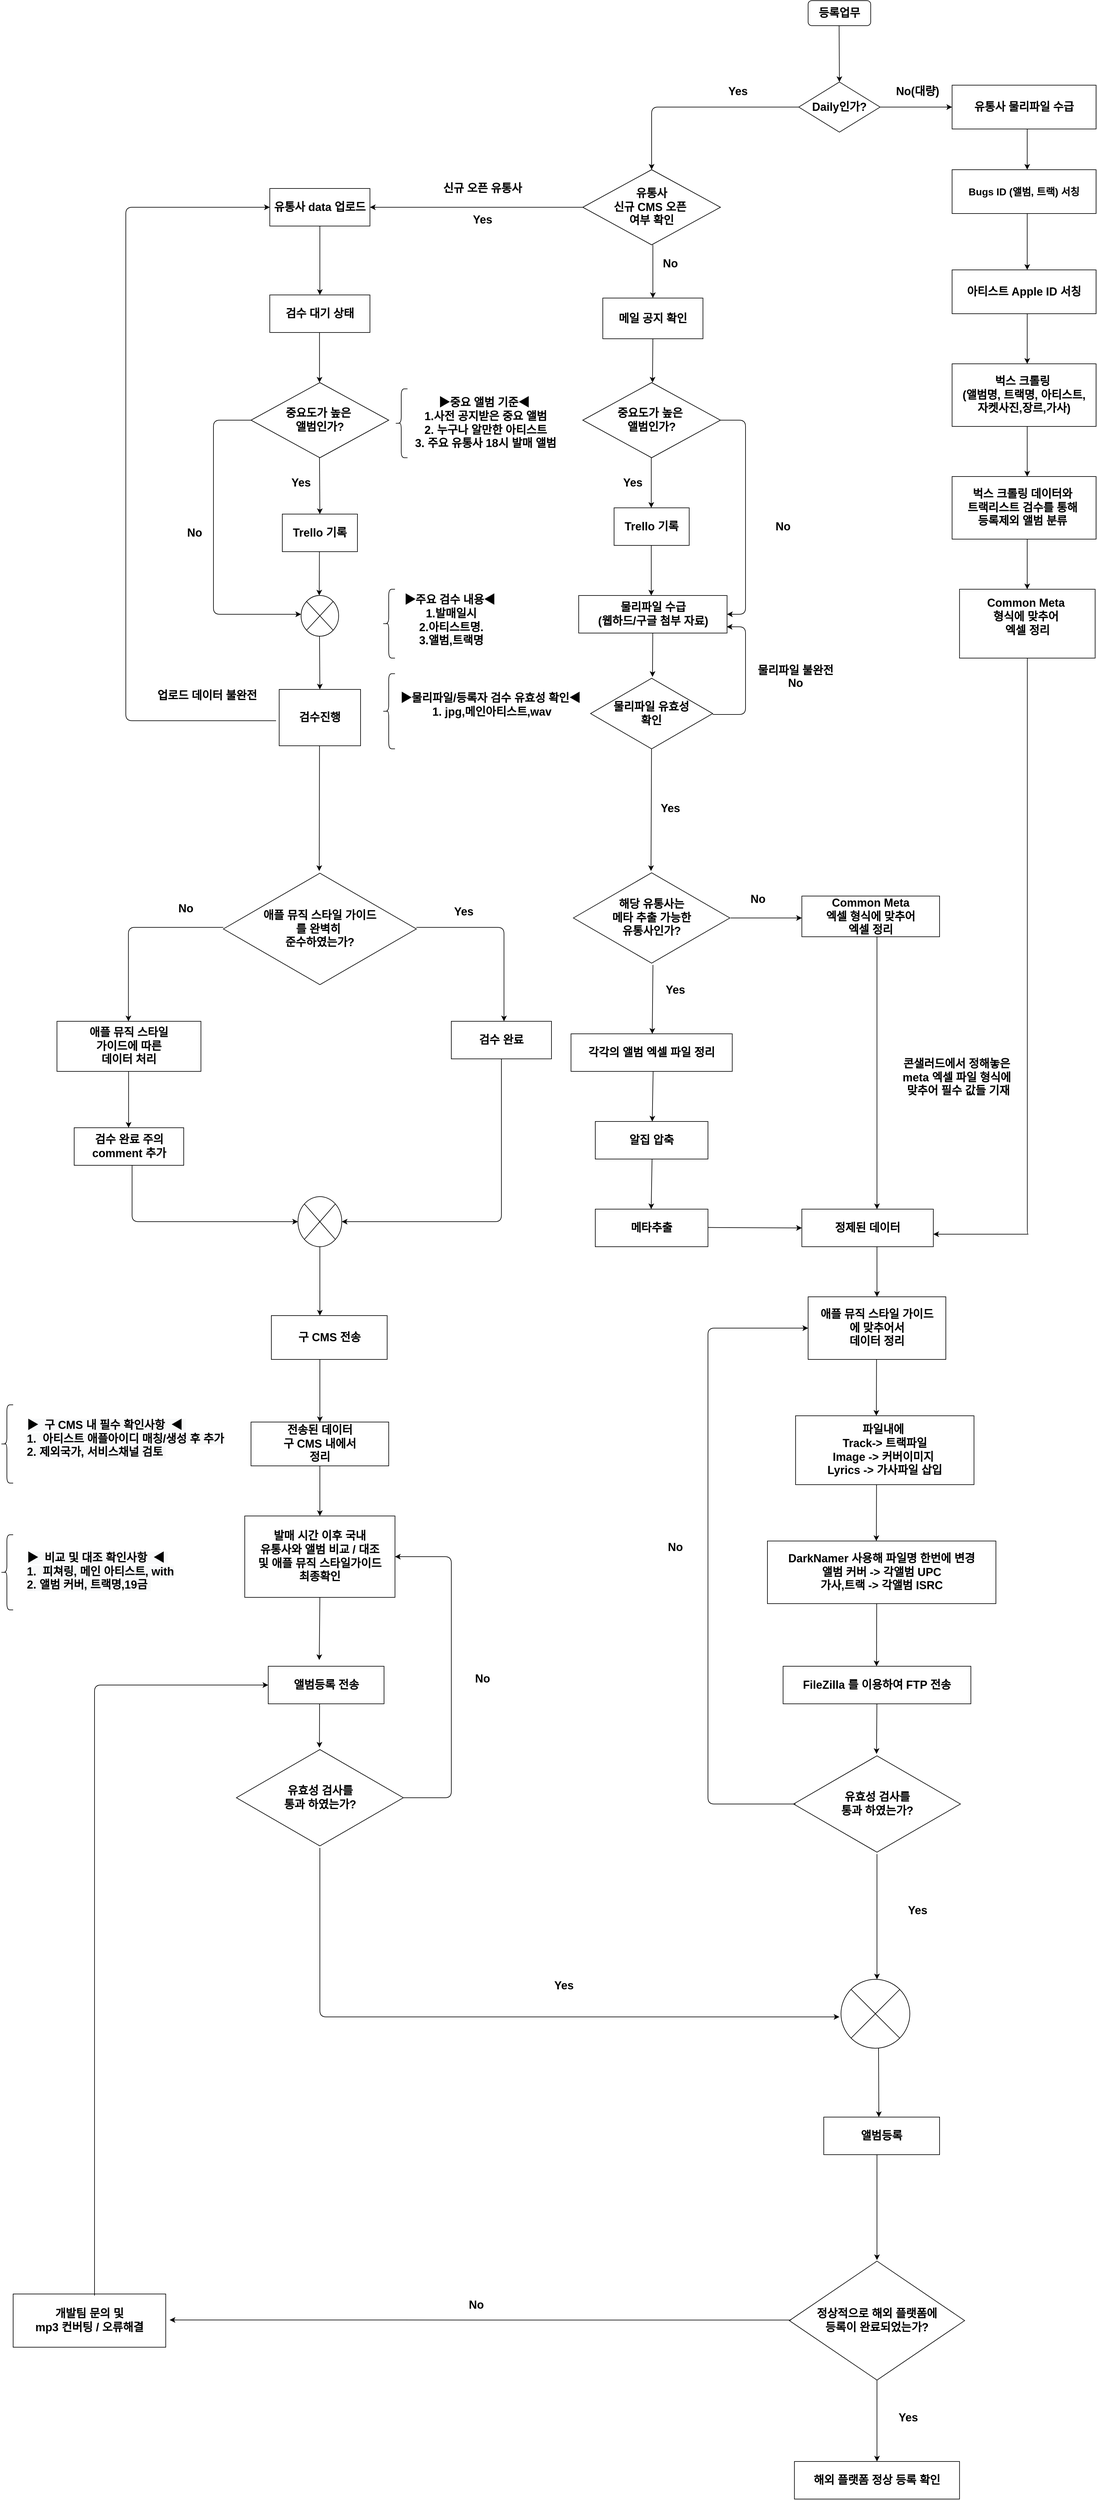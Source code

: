 <mxfile version="13.7.7" type="github" pages="2">
  <diagram id="C5RBs43oDa-KdzZeNtuy" name="음원등록프로세스">
    <mxGraphModel dx="2370" dy="1188" grid="1" gridSize="10" guides="1" tooltips="1" connect="1" arrows="1" fold="1" page="1" pageScale="3.5" pageWidth="827" pageHeight="1169" math="0" shadow="0">
      <root>
        <mxCell id="WIyWlLk6GJQsqaUBKTNV-0" />
        <mxCell id="WIyWlLk6GJQsqaUBKTNV-1" parent="WIyWlLk6GJQsqaUBKTNV-0" />
        <mxCell id="5MN-hVibq4f068yrZOm2-0" value="" style="group" parent="WIyWlLk6GJQsqaUBKTNV-1" vertex="1" connectable="0">
          <mxGeometry x="960" y="60" width="1750" height="3990" as="geometry" />
        </mxCell>
        <mxCell id="NXojXSi49g-Y3K-OqPZ--0" value="&lt;span style=&quot;font-size: 18px&quot;&gt;등록업무&lt;/span&gt;" style="rounded=1;whiteSpace=wrap;html=1;fontStyle=1" parent="5MN-hVibq4f068yrZOm2-0" vertex="1">
          <mxGeometry x="1290" width="100" height="40" as="geometry" />
        </mxCell>
        <mxCell id="NXojXSi49g-Y3K-OqPZ--2" value="" style="endArrow=classic;html=1;fontStyle=1" parent="5MN-hVibq4f068yrZOm2-0" edge="1">
          <mxGeometry width="50" height="50" relative="1" as="geometry">
            <mxPoint x="1339.5" y="40" as="sourcePoint" />
            <mxPoint x="1340" y="130" as="targetPoint" />
          </mxGeometry>
        </mxCell>
        <mxCell id="NXojXSi49g-Y3K-OqPZ--3" value="&lt;font style=&quot;font-size: 18px&quot;&gt;Daily인가?&lt;/font&gt;" style="rhombus;whiteSpace=wrap;html=1;fontStyle=1" parent="5MN-hVibq4f068yrZOm2-0" vertex="1">
          <mxGeometry x="1275" y="130" width="130" height="80" as="geometry" />
        </mxCell>
        <mxCell id="NXojXSi49g-Y3K-OqPZ--5" value="&lt;span style=&quot;font-size: 18px&quot;&gt;No(대량)&lt;/span&gt;" style="text;html=1;strokeColor=none;fillColor=none;align=center;verticalAlign=middle;whiteSpace=wrap;rounded=0;fontStyle=1" parent="5MN-hVibq4f068yrZOm2-0" vertex="1">
          <mxGeometry x="1410" y="135" width="110" height="20" as="geometry" />
        </mxCell>
        <mxCell id="NXojXSi49g-Y3K-OqPZ--6" value="" style="edgeStyle=segmentEdgeStyle;endArrow=classic;html=1;fontStyle=1" parent="5MN-hVibq4f068yrZOm2-0" edge="1">
          <mxGeometry width="50" height="50" relative="1" as="geometry">
            <mxPoint x="1275" y="170" as="sourcePoint" />
            <mxPoint x="1040" y="270" as="targetPoint" />
            <Array as="points">
              <mxPoint x="1040" y="170" />
              <mxPoint x="1040" y="270" />
            </Array>
          </mxGeometry>
        </mxCell>
        <mxCell id="NXojXSi49g-Y3K-OqPZ--7" value="&lt;span style=&quot;font-size: 18px&quot;&gt;No&lt;/span&gt;" style="text;html=1;strokeColor=none;fillColor=none;align=center;verticalAlign=middle;whiteSpace=wrap;rounded=0;fontStyle=1" parent="5MN-hVibq4f068yrZOm2-0" vertex="1">
          <mxGeometry x="1010" y="410" width="120" height="20" as="geometry" />
        </mxCell>
        <mxCell id="NXojXSi49g-Y3K-OqPZ--8" value="&lt;font style=&quot;font-size: 18px&quot;&gt;유통사&lt;br&gt;신규 CMS 오픈&amp;nbsp;&lt;br&gt;여부 확인&lt;/font&gt;" style="rhombus;whiteSpace=wrap;html=1;fontStyle=1" parent="5MN-hVibq4f068yrZOm2-0" vertex="1">
          <mxGeometry x="930" y="270" width="220" height="120" as="geometry" />
        </mxCell>
        <mxCell id="NXojXSi49g-Y3K-OqPZ--10" value="&lt;span style=&quot;font-size: 18px&quot;&gt;신규 오픈 유통사&lt;/span&gt;" style="text;html=1;strokeColor=none;fillColor=none;align=center;verticalAlign=middle;whiteSpace=wrap;rounded=0;fontStyle=1" parent="5MN-hVibq4f068yrZOm2-0" vertex="1">
          <mxGeometry x="680" y="290" width="180" height="20" as="geometry" />
        </mxCell>
        <mxCell id="NXojXSi49g-Y3K-OqPZ--12" value="&lt;span style=&quot;font-size: 18px&quot;&gt;Yes&lt;/span&gt;" style="text;html=1;strokeColor=none;fillColor=none;align=center;verticalAlign=middle;whiteSpace=wrap;rounded=0;fontStyle=1" parent="5MN-hVibq4f068yrZOm2-0" vertex="1">
          <mxGeometry x="710" y="340" width="120" height="20" as="geometry" />
        </mxCell>
        <mxCell id="NXojXSi49g-Y3K-OqPZ--13" value="" style="endArrow=classic;html=1;fontStyle=1" parent="5MN-hVibq4f068yrZOm2-0" target="NXojXSi49g-Y3K-OqPZ--14" edge="1">
          <mxGeometry width="50" height="50" relative="1" as="geometry">
            <mxPoint x="1042" y="390" as="sourcePoint" />
            <mxPoint x="1040" y="430" as="targetPoint" />
          </mxGeometry>
        </mxCell>
        <mxCell id="NXojXSi49g-Y3K-OqPZ--14" value="&lt;span style=&quot;font-size: 18px&quot;&gt;&lt;br&gt;메일 공지 확인&lt;br&gt;&lt;br&gt;&lt;/span&gt;" style="rounded=0;whiteSpace=wrap;html=1;fontStyle=1" parent="5MN-hVibq4f068yrZOm2-0" vertex="1">
          <mxGeometry x="962" y="475" width="160" height="65" as="geometry" />
        </mxCell>
        <mxCell id="NXojXSi49g-Y3K-OqPZ--17" value="&lt;font style=&quot;font-size: 18px&quot;&gt;검수 대기 상태&lt;/font&gt;" style="rounded=0;whiteSpace=wrap;html=1;fontStyle=1" parent="5MN-hVibq4f068yrZOm2-0" vertex="1">
          <mxGeometry x="430" y="470" width="160" height="60" as="geometry" />
        </mxCell>
        <mxCell id="NXojXSi49g-Y3K-OqPZ--18" value="" style="endArrow=classic;html=1;exitX=0.5;exitY=1;exitDx=0;exitDy=0;fontStyle=1" parent="5MN-hVibq4f068yrZOm2-0" source="NXojXSi49g-Y3K-OqPZ--14" edge="1">
          <mxGeometry width="50" height="50" relative="1" as="geometry">
            <mxPoint x="1041" y="580" as="sourcePoint" />
            <mxPoint x="1041.41" y="610" as="targetPoint" />
          </mxGeometry>
        </mxCell>
        <mxCell id="NXojXSi49g-Y3K-OqPZ--19" value="&lt;span style=&quot;font-size: 18px&quot;&gt;중요도가 높은&amp;nbsp;&lt;br&gt;앨범인가?&lt;br&gt;&lt;/span&gt;" style="rhombus;whiteSpace=wrap;html=1;fontStyle=1" parent="5MN-hVibq4f068yrZOm2-0" vertex="1">
          <mxGeometry x="930" y="610" width="220" height="120" as="geometry" />
        </mxCell>
        <mxCell id="NXojXSi49g-Y3K-OqPZ--21" value="" style="endArrow=classic;html=1;fontStyle=1" parent="5MN-hVibq4f068yrZOm2-0" edge="1">
          <mxGeometry width="50" height="50" relative="1" as="geometry">
            <mxPoint x="509.41" y="530" as="sourcePoint" />
            <mxPoint x="509.41" y="610" as="targetPoint" />
          </mxGeometry>
        </mxCell>
        <mxCell id="NXojXSi49g-Y3K-OqPZ--22" value="&lt;span style=&quot;font-size: 18px&quot;&gt;중요도가 높은&amp;nbsp;&lt;br&gt;앨범인가?&lt;br&gt;&lt;/span&gt;" style="rhombus;whiteSpace=wrap;html=1;fontStyle=1" parent="5MN-hVibq4f068yrZOm2-0" vertex="1">
          <mxGeometry x="400" y="610" width="220" height="120" as="geometry" />
        </mxCell>
        <mxCell id="NXojXSi49g-Y3K-OqPZ--23" value="&lt;font style=&quot;font-size: 18px&quot;&gt;Trello 기록&lt;/font&gt;" style="rounded=0;whiteSpace=wrap;html=1;fontStyle=1" parent="5MN-hVibq4f068yrZOm2-0" vertex="1">
          <mxGeometry x="980" y="810" width="120" height="60" as="geometry" />
        </mxCell>
        <mxCell id="NXojXSi49g-Y3K-OqPZ--24" value="&lt;span style=&quot;font-size: 18px&quot;&gt;Yes&lt;/span&gt;" style="text;html=1;strokeColor=none;fillColor=none;align=center;verticalAlign=middle;whiteSpace=wrap;rounded=0;fontStyle=1" parent="5MN-hVibq4f068yrZOm2-0" vertex="1">
          <mxGeometry x="420" y="760" width="120" height="20" as="geometry" />
        </mxCell>
        <mxCell id="NXojXSi49g-Y3K-OqPZ--28" value="" style="endArrow=classic;html=1;fontStyle=1" parent="5MN-hVibq4f068yrZOm2-0" edge="1">
          <mxGeometry width="50" height="50" relative="1" as="geometry">
            <mxPoint x="1039.41" y="730" as="sourcePoint" />
            <mxPoint x="1039.41" y="810" as="targetPoint" />
          </mxGeometry>
        </mxCell>
        <mxCell id="NXojXSi49g-Y3K-OqPZ--29" value="" style="endArrow=classic;html=1;entryX=0.5;entryY=0;entryDx=0;entryDy=0;fontStyle=1" parent="5MN-hVibq4f068yrZOm2-0" target="NXojXSi49g-Y3K-OqPZ--44" edge="1">
          <mxGeometry width="50" height="50" relative="1" as="geometry">
            <mxPoint x="509.41" y="730" as="sourcePoint" />
            <mxPoint x="509.41" y="810" as="targetPoint" />
          </mxGeometry>
        </mxCell>
        <mxCell id="NXojXSi49g-Y3K-OqPZ--30" value="&lt;span style=&quot;font-size: 18px&quot;&gt;Yes&lt;/span&gt;" style="text;html=1;strokeColor=none;fillColor=none;align=center;verticalAlign=middle;whiteSpace=wrap;rounded=0;fontStyle=1" parent="5MN-hVibq4f068yrZOm2-0" vertex="1">
          <mxGeometry x="950" y="760" width="120" height="20" as="geometry" />
        </mxCell>
        <mxCell id="NXojXSi49g-Y3K-OqPZ--31" value="&lt;span style=&quot;font-size: 18px&quot;&gt;검수 완료&lt;/span&gt;" style="rounded=0;whiteSpace=wrap;html=1;fontStyle=1" parent="5MN-hVibq4f068yrZOm2-0" vertex="1">
          <mxGeometry x="720" y="1630" width="160" height="60" as="geometry" />
        </mxCell>
        <mxCell id="NXojXSi49g-Y3K-OqPZ--32" value="&lt;span style=&quot;font-size: 18px&quot;&gt;▶중요 앨범 기준◀&amp;nbsp;&lt;br&gt;1.사전 공지받은 중요 앨범&lt;br&gt;2. 누구나 알만한 아티스트&lt;br&gt;3. 주요 유통사 18시 발매 앨범&lt;br&gt;&lt;/span&gt;" style="text;html=1;strokeColor=none;fillColor=none;align=center;verticalAlign=middle;whiteSpace=wrap;rounded=0;fontStyle=1" parent="5MN-hVibq4f068yrZOm2-0" vertex="1">
          <mxGeometry x="635" y="580" width="280" height="190" as="geometry" />
        </mxCell>
        <mxCell id="NXojXSi49g-Y3K-OqPZ--33" value="" style="shape=curlyBracket;whiteSpace=wrap;html=1;rounded=1;fontStyle=1" parent="5MN-hVibq4f068yrZOm2-0" vertex="1">
          <mxGeometry x="630" y="620" width="20" height="110" as="geometry" />
        </mxCell>
        <mxCell id="NXojXSi49g-Y3K-OqPZ--37" value="" style="edgeStyle=elbowEdgeStyle;elbow=horizontal;endArrow=classic;html=1;fontStyle=1" parent="5MN-hVibq4f068yrZOm2-0" edge="1">
          <mxGeometry width="50" height="50" relative="1" as="geometry">
            <mxPoint x="400" y="670" as="sourcePoint" />
            <mxPoint x="480" y="980" as="targetPoint" />
            <Array as="points">
              <mxPoint x="340" y="800" />
            </Array>
          </mxGeometry>
        </mxCell>
        <mxCell id="NXojXSi49g-Y3K-OqPZ--38" value="" style="endArrow=classic;html=1;fontStyle=1" parent="5MN-hVibq4f068yrZOm2-0" edge="1">
          <mxGeometry width="50" height="50" relative="1" as="geometry">
            <mxPoint x="509.29" y="880" as="sourcePoint" />
            <mxPoint x="509" y="950" as="targetPoint" />
          </mxGeometry>
        </mxCell>
        <mxCell id="NXojXSi49g-Y3K-OqPZ--39" value="" style="edgeStyle=elbowEdgeStyle;elbow=horizontal;endArrow=classic;html=1;entryX=1;entryY=0.5;entryDx=0;entryDy=0;fontStyle=1" parent="5MN-hVibq4f068yrZOm2-0" target="NXojXSi49g-Y3K-OqPZ--46" edge="1">
          <mxGeometry width="50" height="50" relative="1" as="geometry">
            <mxPoint x="1150" y="670" as="sourcePoint" />
            <mxPoint x="1110" y="980" as="targetPoint" />
            <Array as="points">
              <mxPoint x="1190" y="920" />
              <mxPoint x="1210" y="840" />
            </Array>
          </mxGeometry>
        </mxCell>
        <mxCell id="NXojXSi49g-Y3K-OqPZ--40" value="" style="endArrow=classic;html=1;fontStyle=1" parent="5MN-hVibq4f068yrZOm2-0" edge="1">
          <mxGeometry width="50" height="50" relative="1" as="geometry">
            <mxPoint x="1039.41" y="870" as="sourcePoint" />
            <mxPoint x="1039.41" y="950" as="targetPoint" />
          </mxGeometry>
        </mxCell>
        <mxCell id="NXojXSi49g-Y3K-OqPZ--41" value="&lt;span style=&quot;font-size: 18px&quot;&gt;Yes&lt;/span&gt;" style="text;html=1;strokeColor=none;fillColor=none;align=center;verticalAlign=middle;whiteSpace=wrap;rounded=0;fontStyle=1" parent="5MN-hVibq4f068yrZOm2-0" vertex="1">
          <mxGeometry x="680" y="1445" width="120" height="20" as="geometry" />
        </mxCell>
        <mxCell id="NXojXSi49g-Y3K-OqPZ--42" value="&lt;span style=&quot;font-size: 18px&quot;&gt;No&lt;/span&gt;" style="text;html=1;strokeColor=none;fillColor=none;align=center;verticalAlign=middle;whiteSpace=wrap;rounded=0;fontStyle=1" parent="5MN-hVibq4f068yrZOm2-0" vertex="1">
          <mxGeometry x="1190" y="830" width="120" height="20" as="geometry" />
        </mxCell>
        <mxCell id="NXojXSi49g-Y3K-OqPZ--44" value="&lt;font style=&quot;font-size: 18px&quot;&gt;Trello 기록&lt;/font&gt;" style="rounded=0;whiteSpace=wrap;html=1;fontStyle=1" parent="5MN-hVibq4f068yrZOm2-0" vertex="1">
          <mxGeometry x="450" y="820" width="120" height="60" as="geometry" />
        </mxCell>
        <mxCell id="NXojXSi49g-Y3K-OqPZ--46" value="&lt;font style=&quot;font-size: 18px&quot;&gt;물리파일 수급&lt;br&gt;(웹하드/구글 첨부 자료)&lt;br&gt;&lt;/font&gt;" style="rounded=0;whiteSpace=wrap;html=1;fontStyle=1" parent="5MN-hVibq4f068yrZOm2-0" vertex="1">
          <mxGeometry x="923.5" y="950" width="237" height="60" as="geometry" />
        </mxCell>
        <mxCell id="_Ghy4deFd8bVYPHdU4sL-0" value="&lt;span style=&quot;font-size: 18px&quot;&gt;유통사 data 업로드&lt;/span&gt;" style="rounded=0;whiteSpace=wrap;html=1;fontStyle=1" parent="5MN-hVibq4f068yrZOm2-0" vertex="1">
          <mxGeometry x="430" y="300" width="160" height="60" as="geometry" />
        </mxCell>
        <mxCell id="_Ghy4deFd8bVYPHdU4sL-1" value="" style="endArrow=classic;html=1;entryX=1;entryY=0.5;entryDx=0;entryDy=0;fontStyle=1" parent="5MN-hVibq4f068yrZOm2-0" target="_Ghy4deFd8bVYPHdU4sL-0" edge="1">
          <mxGeometry width="50" height="50" relative="1" as="geometry">
            <mxPoint x="930" y="330" as="sourcePoint" />
            <mxPoint x="610" y="330" as="targetPoint" />
          </mxGeometry>
        </mxCell>
        <mxCell id="_Ghy4deFd8bVYPHdU4sL-3" value="" style="endArrow=classic;html=1;entryX=0.5;entryY=0;entryDx=0;entryDy=0;fontStyle=1" parent="5MN-hVibq4f068yrZOm2-0" target="NXojXSi49g-Y3K-OqPZ--17" edge="1">
          <mxGeometry width="50" height="50" relative="1" as="geometry">
            <mxPoint x="510" y="360" as="sourcePoint" />
            <mxPoint x="560" y="310" as="targetPoint" />
          </mxGeometry>
        </mxCell>
        <mxCell id="_Ghy4deFd8bVYPHdU4sL-10" value="&lt;font style=&quot;font-size: 18px&quot;&gt;물리파일 유효성&lt;br&gt;확인&lt;br&gt;&lt;/font&gt;" style="html=1;whiteSpace=wrap;aspect=fixed;shape=isoRectangle;fontStyle=1" parent="5MN-hVibq4f068yrZOm2-0" vertex="1">
          <mxGeometry x="942.42" y="1080" width="195.17" height="117.1" as="geometry" />
        </mxCell>
        <mxCell id="_Ghy4deFd8bVYPHdU4sL-11" value="" style="endArrow=classic;html=1;fontStyle=1;entryX=0.5;entryY=0;entryDx=0;entryDy=0;" parent="5MN-hVibq4f068yrZOm2-0" edge="1" target="_Ghy4deFd8bVYPHdU4sL-41">
          <mxGeometry width="50" height="50" relative="1" as="geometry">
            <mxPoint x="509.41" y="1010.0" as="sourcePoint" />
            <mxPoint x="509" y="1090" as="targetPoint" />
          </mxGeometry>
        </mxCell>
        <mxCell id="_Ghy4deFd8bVYPHdU4sL-12" value="" style="edgeStyle=elbowEdgeStyle;elbow=horizontal;endArrow=classic;html=1;fontStyle=1" parent="5MN-hVibq4f068yrZOm2-0" edge="1">
          <mxGeometry width="50" height="50" relative="1" as="geometry">
            <mxPoint x="440" y="1150" as="sourcePoint" />
            <mxPoint x="430" y="330" as="targetPoint" />
            <Array as="points">
              <mxPoint x="200" y="450" />
            </Array>
          </mxGeometry>
        </mxCell>
        <mxCell id="_Ghy4deFd8bVYPHdU4sL-13" value="&lt;span style=&quot;font-size: 18px&quot;&gt;물리파일 불완전&lt;/span&gt;" style="text;html=1;strokeColor=none;fillColor=none;align=center;verticalAlign=middle;whiteSpace=wrap;rounded=0;fontStyle=1" parent="5MN-hVibq4f068yrZOm2-0" vertex="1">
          <mxGeometry x="1170" y="1050" width="200" height="40" as="geometry" />
        </mxCell>
        <mxCell id="_Ghy4deFd8bVYPHdU4sL-14" value="" style="shape=curlyBracket;whiteSpace=wrap;html=1;rounded=1;fontStyle=1" parent="5MN-hVibq4f068yrZOm2-0" vertex="1">
          <mxGeometry x="610" y="1074.9" width="20" height="120" as="geometry" />
        </mxCell>
        <mxCell id="_Ghy4deFd8bVYPHdU4sL-15" value="&lt;span style=&quot;font-size: 18px&quot;&gt;▶물리파일/등록자 검수 유효성 확인◀&amp;nbsp;&lt;br&gt;1. jpg,메인아티스트,wav&lt;br&gt;&lt;/span&gt;" style="text;html=1;strokeColor=none;fillColor=none;align=center;verticalAlign=middle;whiteSpace=wrap;rounded=0;fontStyle=1" parent="5MN-hVibq4f068yrZOm2-0" vertex="1">
          <mxGeometry x="620" y="1030" width="330" height="190" as="geometry" />
        </mxCell>
        <mxCell id="_Ghy4deFd8bVYPHdU4sL-16" value="" style="endArrow=classic;html=1;fontStyle=1" parent="5MN-hVibq4f068yrZOm2-0" edge="1">
          <mxGeometry width="50" height="50" relative="1" as="geometry">
            <mxPoint x="1041.82" y="1010" as="sourcePoint" />
            <mxPoint x="1041.41" y="1080" as="targetPoint" />
          </mxGeometry>
        </mxCell>
        <mxCell id="_Ghy4deFd8bVYPHdU4sL-20" value="" style="edgeStyle=elbowEdgeStyle;elbow=horizontal;endArrow=classic;html=1;fontStyle=1" parent="5MN-hVibq4f068yrZOm2-0" edge="1">
          <mxGeometry width="50" height="50" relative="1" as="geometry">
            <mxPoint x="1137.59" y="1140" as="sourcePoint" />
            <mxPoint x="1160" y="1000" as="targetPoint" />
            <Array as="points">
              <mxPoint x="1190" y="1070" />
            </Array>
          </mxGeometry>
        </mxCell>
        <mxCell id="_Ghy4deFd8bVYPHdU4sL-21" value="&lt;span style=&quot;font-size: 18px&quot;&gt;업로드 데이터 불완전&lt;/span&gt;" style="text;html=1;strokeColor=none;fillColor=none;align=center;verticalAlign=middle;whiteSpace=wrap;rounded=0;fontStyle=1" parent="5MN-hVibq4f068yrZOm2-0" vertex="1">
          <mxGeometry x="230" y="1090" width="200" height="40" as="geometry" />
        </mxCell>
        <mxCell id="_Ghy4deFd8bVYPHdU4sL-22" value="" style="endArrow=classic;html=1;fontStyle=1" parent="5MN-hVibq4f068yrZOm2-0" edge="1">
          <mxGeometry width="50" height="50" relative="1" as="geometry">
            <mxPoint x="509.41" y="1190.0" as="sourcePoint" />
            <mxPoint x="509" y="1390" as="targetPoint" />
          </mxGeometry>
        </mxCell>
        <mxCell id="_Ghy4deFd8bVYPHdU4sL-23" value="" style="endArrow=classic;html=1;fontStyle=1" parent="5MN-hVibq4f068yrZOm2-0" edge="1">
          <mxGeometry width="50" height="50" relative="1" as="geometry">
            <mxPoint x="1039.82" y="1194.9" as="sourcePoint" />
            <mxPoint x="1039" y="1390" as="targetPoint" />
          </mxGeometry>
        </mxCell>
        <mxCell id="_Ghy4deFd8bVYPHdU4sL-25" value="&lt;span style=&quot;font-size: 18px&quot;&gt;Yes&lt;/span&gt;" style="text;html=1;strokeColor=none;fillColor=none;align=center;verticalAlign=middle;whiteSpace=wrap;rounded=0;fontStyle=1" parent="5MN-hVibq4f068yrZOm2-0" vertex="1">
          <mxGeometry x="1017.59" y="1570" width="120" height="20" as="geometry" />
        </mxCell>
        <mxCell id="_Ghy4deFd8bVYPHdU4sL-34" value="&lt;font style=&quot;font-size: 18px&quot;&gt;애플 뮤직 스타일 가이드&lt;br&gt;를 완벽히&amp;nbsp;&lt;br&gt;준수하였는가?&lt;br&gt;&lt;/font&gt;" style="html=1;whiteSpace=wrap;aspect=fixed;shape=isoRectangle;fontStyle=1" parent="5MN-hVibq4f068yrZOm2-0" vertex="1">
          <mxGeometry x="355.84" y="1390" width="308.33" height="185" as="geometry" />
        </mxCell>
        <mxCell id="_Ghy4deFd8bVYPHdU4sL-35" value="" style="edgeStyle=segmentEdgeStyle;endArrow=classic;html=1;fontStyle=1" parent="5MN-hVibq4f068yrZOm2-0" edge="1">
          <mxGeometry width="50" height="50" relative="1" as="geometry">
            <mxPoint x="664.17" y="1480" as="sourcePoint" />
            <mxPoint x="804.17" y="1630" as="targetPoint" />
            <Array as="points">
              <mxPoint x="804.17" y="1480" />
              <mxPoint x="804.17" y="1610" />
            </Array>
          </mxGeometry>
        </mxCell>
        <mxCell id="_Ghy4deFd8bVYPHdU4sL-36" value="" style="edgeStyle=segmentEdgeStyle;endArrow=classic;html=1;fontStyle=1" parent="5MN-hVibq4f068yrZOm2-0" edge="1">
          <mxGeometry width="50" height="50" relative="1" as="geometry">
            <mxPoint x="355.84" y="1480" as="sourcePoint" />
            <mxPoint x="204.17" y="1630" as="targetPoint" />
            <Array as="points">
              <mxPoint x="204.17" y="1480" />
              <mxPoint x="204.17" y="1610" />
            </Array>
          </mxGeometry>
        </mxCell>
        <mxCell id="_Ghy4deFd8bVYPHdU4sL-37" value="&lt;span style=&quot;font-size: 18px&quot;&gt;No&lt;/span&gt;" style="text;html=1;strokeColor=none;fillColor=none;align=center;verticalAlign=middle;whiteSpace=wrap;rounded=0;fontStyle=1" parent="5MN-hVibq4f068yrZOm2-0" vertex="1">
          <mxGeometry x="235.84" y="1440" width="120" height="20" as="geometry" />
        </mxCell>
        <mxCell id="_Ghy4deFd8bVYPHdU4sL-38" value="&lt;span style=&quot;font-size: 18px&quot;&gt;No&lt;/span&gt;" style="text;html=1;strokeColor=none;fillColor=none;align=center;verticalAlign=middle;whiteSpace=wrap;rounded=0;fontStyle=1" parent="5MN-hVibq4f068yrZOm2-0" vertex="1">
          <mxGeometry x="250" y="840" width="120" height="20" as="geometry" />
        </mxCell>
        <mxCell id="_Ghy4deFd8bVYPHdU4sL-40" value="&lt;span style=&quot;font-size: 18px&quot;&gt;애플 뮤직 스타일&lt;br&gt;가이드에 따른&lt;br&gt;데이터 처리&lt;br&gt;&lt;/span&gt;" style="rounded=0;whiteSpace=wrap;html=1;fontStyle=1" parent="5MN-hVibq4f068yrZOm2-0" vertex="1">
          <mxGeometry x="90" y="1630" width="230" height="80" as="geometry" />
        </mxCell>
        <mxCell id="_Ghy4deFd8bVYPHdU4sL-41" value="&lt;span style=&quot;font-size: 18px&quot;&gt;검수진행&lt;/span&gt;" style="rounded=0;whiteSpace=wrap;html=1;fontStyle=1" parent="5MN-hVibq4f068yrZOm2-0" vertex="1">
          <mxGeometry x="445" y="1100" width="130" height="90" as="geometry" />
        </mxCell>
        <mxCell id="_Ghy4deFd8bVYPHdU4sL-42" value="&lt;span style=&quot;font-size: 18px&quot;&gt;검수 완료 주의&lt;br&gt;comment 추가&lt;br&gt;&lt;/span&gt;" style="rounded=0;whiteSpace=wrap;html=1;fontStyle=1" parent="5MN-hVibq4f068yrZOm2-0" vertex="1">
          <mxGeometry x="117.5" y="1800" width="175" height="60" as="geometry" />
        </mxCell>
        <mxCell id="_Ghy4deFd8bVYPHdU4sL-43" value="" style="endArrow=classic;html=1;fontStyle=1" parent="5MN-hVibq4f068yrZOm2-0" edge="1">
          <mxGeometry width="50" height="50" relative="1" as="geometry">
            <mxPoint x="204.41" y="1710" as="sourcePoint" />
            <mxPoint x="204.41" y="1800" as="targetPoint" />
          </mxGeometry>
        </mxCell>
        <mxCell id="_Ghy4deFd8bVYPHdU4sL-45" value="" style="edgeStyle=segmentEdgeStyle;endArrow=classic;html=1;fontStyle=1" parent="5MN-hVibq4f068yrZOm2-0" target="_Ghy4deFd8bVYPHdU4sL-47" edge="1">
          <mxGeometry width="50" height="50" relative="1" as="geometry">
            <mxPoint x="210" y="1860" as="sourcePoint" />
            <mxPoint x="470" y="1950" as="targetPoint" />
            <Array as="points">
              <mxPoint x="210" y="1950" />
              <mxPoint x="260" y="1950" />
            </Array>
          </mxGeometry>
        </mxCell>
        <mxCell id="_Ghy4deFd8bVYPHdU4sL-46" value="" style="edgeStyle=segmentEdgeStyle;endArrow=classic;html=1;entryX=1;entryY=0.5;entryDx=0;entryDy=0;fontStyle=1" parent="5MN-hVibq4f068yrZOm2-0" target="_Ghy4deFd8bVYPHdU4sL-47" edge="1">
          <mxGeometry width="50" height="50" relative="1" as="geometry">
            <mxPoint x="800" y="1690" as="sourcePoint" />
            <mxPoint x="530" y="1950" as="targetPoint" />
            <Array as="points">
              <mxPoint x="800" y="1950" />
            </Array>
          </mxGeometry>
        </mxCell>
        <mxCell id="_Ghy4deFd8bVYPHdU4sL-47" value="" style="shape=sumEllipse;perimeter=ellipsePerimeter;whiteSpace=wrap;html=1;backgroundOutline=1;fontStyle=1" parent="5MN-hVibq4f068yrZOm2-0" vertex="1">
          <mxGeometry x="475" y="1910" width="70" height="80" as="geometry" />
        </mxCell>
        <mxCell id="_Ghy4deFd8bVYPHdU4sL-48" value="" style="endArrow=classic;html=1;fontStyle=1" parent="5MN-hVibq4f068yrZOm2-0" edge="1">
          <mxGeometry width="50" height="50" relative="1" as="geometry">
            <mxPoint x="510" y="1990" as="sourcePoint" />
            <mxPoint x="510" y="2100" as="targetPoint" />
          </mxGeometry>
        </mxCell>
        <mxCell id="_Ghy4deFd8bVYPHdU4sL-49" value="&lt;span style=&quot;font-size: 18px&quot;&gt;앨범등록&lt;/span&gt;" style="rounded=0;whiteSpace=wrap;html=1;fontStyle=1" parent="5MN-hVibq4f068yrZOm2-0" vertex="1">
          <mxGeometry x="1315" y="3380" width="185" height="60" as="geometry" />
        </mxCell>
        <mxCell id="_Ghy4deFd8bVYPHdU4sL-50" value="" style="endArrow=classic;html=1;fontStyle=1" parent="5MN-hVibq4f068yrZOm2-0" edge="1">
          <mxGeometry width="50" height="50" relative="1" as="geometry">
            <mxPoint x="510" y="2160" as="sourcePoint" />
            <mxPoint x="510" y="2270" as="targetPoint" />
          </mxGeometry>
        </mxCell>
        <mxCell id="_Ghy4deFd8bVYPHdU4sL-51" value="&lt;font style=&quot;font-size: 18px&quot;&gt;전송된 데이터 &lt;br&gt;구 CMS 내에서&lt;br&gt;정리&lt;/font&gt;" style="rounded=0;whiteSpace=wrap;html=1;fontStyle=1" parent="5MN-hVibq4f068yrZOm2-0" vertex="1">
          <mxGeometry x="400" y="2270" width="220" height="70" as="geometry" />
        </mxCell>
        <mxCell id="_Ghy4deFd8bVYPHdU4sL-52" value="" style="shape=curlyBracket;whiteSpace=wrap;html=1;rounded=1;fontStyle=1" parent="5MN-hVibq4f068yrZOm2-0" vertex="1">
          <mxGeometry y="2242.5" width="20" height="125" as="geometry" />
        </mxCell>
        <mxCell id="_Ghy4deFd8bVYPHdU4sL-53" value="&lt;span style=&quot;color: rgb(0, 0, 0); font-family: helvetica; font-size: 18px; font-style: normal; letter-spacing: normal; text-align: center; text-indent: 0px; text-transform: none; word-spacing: 0px; background-color: rgb(248, 249, 250); display: inline; float: none;&quot;&gt;▶&amp;nbsp; 구 CMS 내 필수 확인사항&amp;nbsp; ◀&amp;nbsp;&lt;br&gt;1.&amp;nbsp; 아티스트 애플아이디 매칭/생성 후 추가&lt;br&gt;2. 제외국가, 서비스채널 검토&amp;nbsp;&lt;br&gt;&lt;/span&gt;" style="text;whiteSpace=wrap;html=1;fontStyle=1" parent="5MN-hVibq4f068yrZOm2-0" vertex="1">
          <mxGeometry x="40" y="2257.5" width="380" height="100" as="geometry" />
        </mxCell>
        <mxCell id="_Ghy4deFd8bVYPHdU4sL-55" value="" style="endArrow=classic;html=1;entryX=0.5;entryY=0;entryDx=0;entryDy=0;fontStyle=1" parent="5MN-hVibq4f068yrZOm2-0" target="_Ghy4deFd8bVYPHdU4sL-56" edge="1">
          <mxGeometry width="50" height="50" relative="1" as="geometry">
            <mxPoint x="510" y="2340" as="sourcePoint" />
            <mxPoint x="510" y="2400" as="targetPoint" />
          </mxGeometry>
        </mxCell>
        <mxCell id="_Ghy4deFd8bVYPHdU4sL-56" value="&lt;font style=&quot;font-size: 18px&quot;&gt;발매 시간 이후 국내&lt;br&gt;유통사와 앨범 비교 / 대조&lt;br&gt;및 애플 뮤직 스타일가이드&lt;br&gt;최종확인&lt;br&gt;&lt;/font&gt;" style="rounded=0;whiteSpace=wrap;html=1;fontStyle=1" parent="5MN-hVibq4f068yrZOm2-0" vertex="1">
          <mxGeometry x="390.01" y="2420" width="240" height="130" as="geometry" />
        </mxCell>
        <mxCell id="_Ghy4deFd8bVYPHdU4sL-57" value="" style="shape=curlyBracket;whiteSpace=wrap;html=1;rounded=1;fontStyle=1" parent="5MN-hVibq4f068yrZOm2-0" vertex="1">
          <mxGeometry y="2450" width="20" height="120" as="geometry" />
        </mxCell>
        <mxCell id="_Ghy4deFd8bVYPHdU4sL-58" value="&lt;span style=&quot;color: rgb(0, 0, 0); font-family: helvetica; font-size: 18px; font-style: normal; letter-spacing: normal; text-align: center; text-indent: 0px; text-transform: none; word-spacing: 0px; background-color: rgb(248, 249, 250); display: inline; float: none;&quot;&gt;▶&amp;nbsp; 비교 및 대조 확인사항&amp;nbsp; ◀&amp;nbsp;&lt;br&gt;1.&amp;nbsp; 피쳐링, 메인 아티스트, with&lt;br&gt;2. 앨범 커버, 트랙명,19금&amp;nbsp;&lt;br&gt;&lt;/span&gt;" style="text;whiteSpace=wrap;html=1;fontStyle=1" parent="5MN-hVibq4f068yrZOm2-0" vertex="1">
          <mxGeometry x="40" y="2470" width="380" height="100" as="geometry" />
        </mxCell>
        <mxCell id="_Ghy4deFd8bVYPHdU4sL-59" value="" style="endArrow=classic;html=1;exitX=0.5;exitY=1;exitDx=0;exitDy=0;fontStyle=1" parent="5MN-hVibq4f068yrZOm2-0" source="_Ghy4deFd8bVYPHdU4sL-56" edge="1">
          <mxGeometry width="50" height="50" relative="1" as="geometry">
            <mxPoint x="509.29" y="2570" as="sourcePoint" />
            <mxPoint x="509" y="2650" as="targetPoint" />
          </mxGeometry>
        </mxCell>
        <mxCell id="_Ghy4deFd8bVYPHdU4sL-60" value="&lt;font style=&quot;font-size: 18px&quot;&gt;구 CMS 전송&lt;/font&gt;" style="rounded=0;whiteSpace=wrap;html=1;fontStyle=1" parent="5MN-hVibq4f068yrZOm2-0" vertex="1">
          <mxGeometry x="432.5" y="2100" width="185" height="70" as="geometry" />
        </mxCell>
        <mxCell id="_Ghy4deFd8bVYPHdU4sL-61" value="" style="endArrow=classic;html=1;fontStyle=1" parent="5MN-hVibq4f068yrZOm2-0" edge="1">
          <mxGeometry width="50" height="50" relative="1" as="geometry">
            <mxPoint x="509.58" y="2710" as="sourcePoint" />
            <mxPoint x="509.29" y="2790" as="targetPoint" />
          </mxGeometry>
        </mxCell>
        <mxCell id="_Ghy4deFd8bVYPHdU4sL-62" value="&lt;font style=&quot;font-size: 18px&quot;&gt;유효성 검사를 &lt;br&gt;통과 하였는가?&lt;/font&gt;" style="html=1;whiteSpace=wrap;aspect=fixed;shape=isoRectangle;fontStyle=1" parent="5MN-hVibq4f068yrZOm2-0" vertex="1">
          <mxGeometry x="376.67" y="2790" width="266.67" height="160" as="geometry" />
        </mxCell>
        <mxCell id="_Ghy4deFd8bVYPHdU4sL-63" value="" style="edgeStyle=elbowEdgeStyle;elbow=horizontal;endArrow=classic;html=1;entryX=1;entryY=0.5;entryDx=0;entryDy=0;fontStyle=1" parent="5MN-hVibq4f068yrZOm2-0" target="_Ghy4deFd8bVYPHdU4sL-56" edge="1">
          <mxGeometry width="50" height="50" relative="1" as="geometry">
            <mxPoint x="643.34" y="2870" as="sourcePoint" />
            <mxPoint x="780" y="2480" as="targetPoint" />
            <Array as="points">
              <mxPoint x="720" y="2670" />
            </Array>
          </mxGeometry>
        </mxCell>
        <mxCell id="_Ghy4deFd8bVYPHdU4sL-64" value="&lt;span style=&quot;font-size: 18px&quot;&gt;No&lt;/span&gt;" style="text;html=1;strokeColor=none;fillColor=none;align=center;verticalAlign=middle;whiteSpace=wrap;rounded=0;fontStyle=1" parent="5MN-hVibq4f068yrZOm2-0" vertex="1">
          <mxGeometry x="730" y="2670" width="80" height="20" as="geometry" />
        </mxCell>
        <mxCell id="_Ghy4deFd8bVYPHdU4sL-70" value="&lt;span style=&quot;font-size: 18px&quot;&gt;해외 플랫폼 정상 등록 확인&lt;/span&gt;" style="rounded=0;whiteSpace=wrap;html=1;fontStyle=1" parent="5MN-hVibq4f068yrZOm2-0" vertex="1">
          <mxGeometry x="1268.13" y="3930" width="263.75" height="60" as="geometry" />
        </mxCell>
        <mxCell id="_Ghy4deFd8bVYPHdU4sL-72" value="&lt;font style=&quot;font-size: 18px&quot;&gt;정상적으로 해외 플랫폼에&lt;br&gt;등록이 완료되었는가?&lt;/font&gt;" style="rhombus;whiteSpace=wrap;html=1;fontStyle=1" parent="5MN-hVibq4f068yrZOm2-0" vertex="1">
          <mxGeometry x="1260.01" y="3610" width="280" height="190" as="geometry" />
        </mxCell>
        <mxCell id="_Ghy4deFd8bVYPHdU4sL-73" value="" style="endArrow=classic;html=1;fontStyle=1" parent="5MN-hVibq4f068yrZOm2-0" edge="1">
          <mxGeometry width="50" height="50" relative="1" as="geometry">
            <mxPoint x="1400" y="3440" as="sourcePoint" />
            <mxPoint x="1400" y="3608.33" as="targetPoint" />
          </mxGeometry>
        </mxCell>
        <mxCell id="_Ghy4deFd8bVYPHdU4sL-74" value="&lt;span style=&quot;font-size: 18px&quot;&gt;No&lt;/span&gt;" style="text;html=1;strokeColor=none;fillColor=none;align=center;verticalAlign=middle;whiteSpace=wrap;rounded=0;fontStyle=1" parent="5MN-hVibq4f068yrZOm2-0" vertex="1">
          <mxGeometry x="720" y="3670" width="80" height="20" as="geometry" />
        </mxCell>
        <mxCell id="_Ghy4deFd8bVYPHdU4sL-76" value="&lt;span style=&quot;font-size: 18px&quot;&gt;개발팀 문의 및&lt;br&gt;mp3 컨버팅 / 오류해결&lt;br&gt;&lt;/span&gt;" style="rounded=0;whiteSpace=wrap;html=1;fontStyle=1" parent="5MN-hVibq4f068yrZOm2-0" vertex="1">
          <mxGeometry x="20" y="3662.5" width="243.75" height="85" as="geometry" />
        </mxCell>
        <mxCell id="_Ghy4deFd8bVYPHdU4sL-79" value="&lt;span style=&quot;font-size: 18px&quot;&gt;Yes&lt;/span&gt;" style="text;html=1;strokeColor=none;fillColor=none;align=center;verticalAlign=middle;whiteSpace=wrap;rounded=0;fontStyle=1" parent="5MN-hVibq4f068yrZOm2-0" vertex="1">
          <mxGeometry x="1410" y="3850" width="80" height="20" as="geometry" />
        </mxCell>
        <mxCell id="_Ghy4deFd8bVYPHdU4sL-80" value="&lt;font style=&quot;font-size: 18px&quot;&gt;해당 유통사는&lt;br&gt;메타 추출 가능한&lt;br&gt;유통사인가?&lt;/font&gt;" style="html=1;whiteSpace=wrap;aspect=fixed;shape=isoRectangle;fontStyle=1" parent="5MN-hVibq4f068yrZOm2-0" vertex="1">
          <mxGeometry x="915" y="1390" width="250" height="150" as="geometry" />
        </mxCell>
        <mxCell id="_Ghy4deFd8bVYPHdU4sL-81" value="" style="endArrow=classic;html=1;fontStyle=1" parent="5MN-hVibq4f068yrZOm2-0" edge="1">
          <mxGeometry width="50" height="50" relative="1" as="geometry">
            <mxPoint x="1042.11" y="1540" as="sourcePoint" />
            <mxPoint x="1041" y="1650" as="targetPoint" />
          </mxGeometry>
        </mxCell>
        <mxCell id="_Ghy4deFd8bVYPHdU4sL-82" value="&lt;span style=&quot;font-size: 18px&quot;&gt;Yes&lt;/span&gt;" style="text;html=1;strokeColor=none;fillColor=none;align=center;verticalAlign=middle;whiteSpace=wrap;rounded=0;fontStyle=1" parent="5MN-hVibq4f068yrZOm2-0" vertex="1">
          <mxGeometry x="1010.0" y="1280" width="120" height="20" as="geometry" />
        </mxCell>
        <mxCell id="_Ghy4deFd8bVYPHdU4sL-84" value="" style="endArrow=classic;html=1;fontStyle=1" parent="5MN-hVibq4f068yrZOm2-0" edge="1">
          <mxGeometry width="50" height="50" relative="1" as="geometry">
            <mxPoint x="1166.11" y="1465" as="sourcePoint" />
            <mxPoint x="1280" y="1465" as="targetPoint" />
          </mxGeometry>
        </mxCell>
        <mxCell id="_Ghy4deFd8bVYPHdU4sL-85" value="&lt;span style=&quot;font-size: 18px&quot;&gt;No&lt;/span&gt;" style="text;html=1;strokeColor=none;fillColor=none;align=center;verticalAlign=middle;whiteSpace=wrap;rounded=0;fontStyle=1" parent="5MN-hVibq4f068yrZOm2-0" vertex="1">
          <mxGeometry x="1150" y="1425" width="120" height="20" as="geometry" />
        </mxCell>
        <mxCell id="_Ghy4deFd8bVYPHdU4sL-87" value="&lt;span style=&quot;font-size: 18px&quot;&gt;Common Meta &lt;br&gt;엑셀 형식에 맞추어&lt;br&gt;엑셀 정리&lt;br&gt;&lt;/span&gt;" style="rounded=0;whiteSpace=wrap;html=1;fontStyle=1" parent="5MN-hVibq4f068yrZOm2-0" vertex="1">
          <mxGeometry x="1280" y="1430" width="220" height="65" as="geometry" />
        </mxCell>
        <mxCell id="_Ghy4deFd8bVYPHdU4sL-91" value="&lt;span style=&quot;font-size: 18px&quot;&gt;각각의 앨범 엑셀 파일 정리&lt;/span&gt;" style="rounded=0;whiteSpace=wrap;html=1;fontStyle=1" parent="5MN-hVibq4f068yrZOm2-0" vertex="1">
          <mxGeometry x="911.21" y="1650" width="257.58" height="60" as="geometry" />
        </mxCell>
        <mxCell id="_Ghy4deFd8bVYPHdU4sL-92" value="" style="endArrow=classic;html=1;fontStyle=1" parent="5MN-hVibq4f068yrZOm2-0" edge="1">
          <mxGeometry width="50" height="50" relative="1" as="geometry">
            <mxPoint x="1042.4" y="1710" as="sourcePoint" />
            <mxPoint x="1041" y="1790" as="targetPoint" />
          </mxGeometry>
        </mxCell>
        <mxCell id="_Ghy4deFd8bVYPHdU4sL-93" value="&lt;span style=&quot;font-size: 18px&quot;&gt;알집 압축&lt;/span&gt;" style="rounded=0;whiteSpace=wrap;html=1;fontStyle=1" parent="5MN-hVibq4f068yrZOm2-0" vertex="1">
          <mxGeometry x="950" y="1790" width="180" height="60" as="geometry" />
        </mxCell>
        <mxCell id="_Ghy4deFd8bVYPHdU4sL-94" value="" style="endArrow=classic;html=1;fontStyle=1" parent="5MN-hVibq4f068yrZOm2-0" edge="1">
          <mxGeometry width="50" height="50" relative="1" as="geometry">
            <mxPoint x="1040.69" y="1850" as="sourcePoint" />
            <mxPoint x="1039.29" y="1930" as="targetPoint" />
          </mxGeometry>
        </mxCell>
        <mxCell id="_Ghy4deFd8bVYPHdU4sL-95" value="&lt;span style=&quot;font-size: 18px&quot;&gt;메타추출&lt;/span&gt;" style="rounded=0;whiteSpace=wrap;html=1;fontStyle=1" parent="5MN-hVibq4f068yrZOm2-0" vertex="1">
          <mxGeometry x="950" y="1930" width="180" height="60" as="geometry" />
        </mxCell>
        <mxCell id="_Ghy4deFd8bVYPHdU4sL-96" value="" style="endArrow=classic;html=1;entryX=0;entryY=0.5;entryDx=0;entryDy=0;fontStyle=1" parent="5MN-hVibq4f068yrZOm2-0" target="_Ghy4deFd8bVYPHdU4sL-97" edge="1">
          <mxGeometry width="50" height="50" relative="1" as="geometry">
            <mxPoint x="1130.0" y="1959.29" as="sourcePoint" />
            <mxPoint x="1243.89" y="1959.29" as="targetPoint" />
          </mxGeometry>
        </mxCell>
        <mxCell id="_Ghy4deFd8bVYPHdU4sL-97" value="&lt;span style=&quot;font-size: 18px&quot;&gt;정제된 데이터&lt;br&gt;&lt;/span&gt;" style="rounded=0;whiteSpace=wrap;html=1;fontStyle=1" parent="5MN-hVibq4f068yrZOm2-0" vertex="1">
          <mxGeometry x="1280" y="1930" width="210" height="60" as="geometry" />
        </mxCell>
        <mxCell id="_Ghy4deFd8bVYPHdU4sL-98" value="" style="endArrow=classic;html=1;fontStyle=1" parent="5MN-hVibq4f068yrZOm2-0" edge="1">
          <mxGeometry width="50" height="50" relative="1" as="geometry">
            <mxPoint x="1400" y="1495" as="sourcePoint" />
            <mxPoint x="1400" y="1930" as="targetPoint" />
          </mxGeometry>
        </mxCell>
        <mxCell id="_Ghy4deFd8bVYPHdU4sL-101" value="&lt;font style=&quot;font-size: 18px&quot;&gt;콘샐러드에서 정해놓은&amp;nbsp;&lt;br&gt;meta 엑셀 파일 형식에&amp;nbsp;&lt;br&gt;맞추어 필수 값들 기재&lt;br&gt;&lt;/font&gt;" style="text;html=1;strokeColor=none;fillColor=none;align=center;verticalAlign=middle;whiteSpace=wrap;rounded=0;fontStyle=1" parent="5MN-hVibq4f068yrZOm2-0" vertex="1">
          <mxGeometry x="1420" y="1670" width="220" height="100" as="geometry" />
        </mxCell>
        <mxCell id="_Ghy4deFd8bVYPHdU4sL-102" value="&lt;span style=&quot;font-size: 18px&quot;&gt;No&lt;/span&gt;" style="text;html=1;strokeColor=none;fillColor=none;align=center;verticalAlign=middle;whiteSpace=wrap;rounded=0;fontStyle=1" parent="5MN-hVibq4f068yrZOm2-0" vertex="1">
          <mxGeometry x="1210" y="1080" width="120" height="20" as="geometry" />
        </mxCell>
        <mxCell id="_Ghy4deFd8bVYPHdU4sL-103" value="" style="endArrow=classic;html=1;fontStyle=1" parent="5MN-hVibq4f068yrZOm2-0" edge="1">
          <mxGeometry width="50" height="50" relative="1" as="geometry">
            <mxPoint x="1400" y="1990" as="sourcePoint" />
            <mxPoint x="1400" y="2070" as="targetPoint" />
          </mxGeometry>
        </mxCell>
        <mxCell id="_Ghy4deFd8bVYPHdU4sL-104" value="&lt;font style=&quot;font-size: 18px&quot;&gt;애플 뮤직 스타일 가이드&lt;br&gt;에 맞추어서 &lt;br&gt;데이터 정리&lt;/font&gt;" style="rounded=0;whiteSpace=wrap;html=1;fontStyle=1" parent="5MN-hVibq4f068yrZOm2-0" vertex="1">
          <mxGeometry x="1290" y="2070" width="220" height="100" as="geometry" />
        </mxCell>
        <mxCell id="_Ghy4deFd8bVYPHdU4sL-105" value="" style="endArrow=classic;html=1;fontStyle=1" parent="5MN-hVibq4f068yrZOm2-0" edge="1">
          <mxGeometry width="50" height="50" relative="1" as="geometry">
            <mxPoint x="1399.29" y="2170" as="sourcePoint" />
            <mxPoint x="1399" y="2260" as="targetPoint" />
          </mxGeometry>
        </mxCell>
        <mxCell id="_Ghy4deFd8bVYPHdU4sL-106" value="&lt;span style=&quot;font-size: 18px&quot;&gt;파일내에&amp;nbsp;&lt;br&gt;Track-&amp;gt; 트랙파일&lt;br&gt;Image -&amp;gt; 커버이미지&amp;nbsp;&lt;br&gt;Lyrics -&amp;gt; 가사파일 삽입&lt;br&gt;&lt;/span&gt;" style="rounded=0;whiteSpace=wrap;html=1;fontStyle=1" parent="5MN-hVibq4f068yrZOm2-0" vertex="1">
          <mxGeometry x="1270" y="2260" width="285" height="110" as="geometry" />
        </mxCell>
        <mxCell id="_Ghy4deFd8bVYPHdU4sL-107" value="" style="endArrow=classic;html=1;fontStyle=1" parent="5MN-hVibq4f068yrZOm2-0" edge="1">
          <mxGeometry width="50" height="50" relative="1" as="geometry">
            <mxPoint x="1399.29" y="2370" as="sourcePoint" />
            <mxPoint x="1399" y="2460" as="targetPoint" />
          </mxGeometry>
        </mxCell>
        <mxCell id="_Ghy4deFd8bVYPHdU4sL-109" value="&lt;font style=&quot;font-size: 18px&quot;&gt;DarkNamer 사용해 파일명 한번에 변경&lt;br&gt;앨범 커버 -&amp;gt; 각앨범 UPC&lt;br&gt;가사,트랙 -&amp;gt; 각앨범 ISRC&lt;br&gt;&lt;/font&gt;" style="rounded=0;whiteSpace=wrap;html=1;fontStyle=1" parent="5MN-hVibq4f068yrZOm2-0" vertex="1">
          <mxGeometry x="1225" y="2460" width="365" height="100" as="geometry" />
        </mxCell>
        <mxCell id="_Ghy4deFd8bVYPHdU4sL-110" value="" style="endArrow=classic;html=1;fontStyle=1" parent="5MN-hVibq4f068yrZOm2-0" edge="1">
          <mxGeometry width="50" height="50" relative="1" as="geometry">
            <mxPoint x="1399.58" y="2560" as="sourcePoint" />
            <mxPoint x="1399.29" y="2660" as="targetPoint" />
          </mxGeometry>
        </mxCell>
        <mxCell id="_Ghy4deFd8bVYPHdU4sL-111" value="&lt;font style=&quot;font-size: 18px&quot;&gt;FileZilla 를 이용하여 FTP 전송&lt;/font&gt;" style="rounded=0;whiteSpace=wrap;html=1;fontStyle=1" parent="5MN-hVibq4f068yrZOm2-0" vertex="1">
          <mxGeometry x="1250" y="2660" width="300" height="60" as="geometry" />
        </mxCell>
        <mxCell id="_Ghy4deFd8bVYPHdU4sL-112" value="" style="endArrow=classic;html=1;fontStyle=1" parent="5MN-hVibq4f068yrZOm2-0" edge="1">
          <mxGeometry width="50" height="50" relative="1" as="geometry">
            <mxPoint x="1399.87" y="2720" as="sourcePoint" />
            <mxPoint x="1399.29" y="2800" as="targetPoint" />
          </mxGeometry>
        </mxCell>
        <mxCell id="_Ghy4deFd8bVYPHdU4sL-114" value="&lt;font style=&quot;font-size: 18px&quot;&gt;유효성 검사를 &lt;br&gt;통과 하였는가?&lt;/font&gt;" style="html=1;whiteSpace=wrap;aspect=fixed;shape=isoRectangle;fontStyle=1" parent="5MN-hVibq4f068yrZOm2-0" vertex="1">
          <mxGeometry x="1266.67" y="2800" width="266.67" height="160" as="geometry" />
        </mxCell>
        <mxCell id="_Ghy4deFd8bVYPHdU4sL-115" value="" style="edgeStyle=elbowEdgeStyle;elbow=horizontal;endArrow=classic;html=1;entryX=0;entryY=0.5;entryDx=0;entryDy=0;fontStyle=1" parent="5MN-hVibq4f068yrZOm2-0" target="_Ghy4deFd8bVYPHdU4sL-104" edge="1">
          <mxGeometry width="50" height="50" relative="1" as="geometry">
            <mxPoint x="1270" y="2880" as="sourcePoint" />
            <mxPoint x="1050" y="2112.857" as="targetPoint" />
            <Array as="points">
              <mxPoint x="1130" y="2672.5" />
            </Array>
          </mxGeometry>
        </mxCell>
        <mxCell id="_Ghy4deFd8bVYPHdU4sL-116" value="&lt;span style=&quot;font-size: 18px&quot;&gt;No&lt;/span&gt;" style="text;html=1;strokeColor=none;fillColor=none;align=center;verticalAlign=middle;whiteSpace=wrap;rounded=0;fontStyle=1" parent="5MN-hVibq4f068yrZOm2-0" vertex="1">
          <mxGeometry x="1037.59" y="2460" width="80" height="20" as="geometry" />
        </mxCell>
        <mxCell id="_Ghy4deFd8bVYPHdU4sL-118" value="&lt;span style=&quot;font-size: 18px&quot;&gt;앨범등록 전송&lt;/span&gt;" style="rounded=0;whiteSpace=wrap;html=1;fontStyle=1" parent="5MN-hVibq4f068yrZOm2-0" vertex="1">
          <mxGeometry x="427.5" y="2660" width="185" height="60" as="geometry" />
        </mxCell>
        <mxCell id="_Ghy4deFd8bVYPHdU4sL-123" value="&lt;font size=&quot;3&quot;&gt;Bugs ID (앨범, 트랙) 서칭&lt;/font&gt;" style="rounded=0;whiteSpace=wrap;html=1;fontStyle=1" parent="5MN-hVibq4f068yrZOm2-0" vertex="1">
          <mxGeometry x="1520" y="270" width="230" height="70" as="geometry" />
        </mxCell>
        <mxCell id="_Ghy4deFd8bVYPHdU4sL-126" value="&lt;span style=&quot;font-size: 18px&quot;&gt;아티스트 Apple ID 서칭&lt;/span&gt;" style="rounded=0;whiteSpace=wrap;html=1;fontStyle=1" parent="5MN-hVibq4f068yrZOm2-0" vertex="1">
          <mxGeometry x="1520" y="430" width="230" height="70" as="geometry" />
        </mxCell>
        <mxCell id="_Ghy4deFd8bVYPHdU4sL-131" value="" style="endArrow=classic;html=1;fontStyle=1" parent="5MN-hVibq4f068yrZOm2-0" edge="1">
          <mxGeometry width="50" height="50" relative="1" as="geometry">
            <mxPoint x="1640" y="340" as="sourcePoint" />
            <mxPoint x="1640" y="430" as="targetPoint" />
          </mxGeometry>
        </mxCell>
        <mxCell id="_Ghy4deFd8bVYPHdU4sL-132" value="" style="endArrow=classic;html=1;fontStyle=1" parent="5MN-hVibq4f068yrZOm2-0" edge="1">
          <mxGeometry width="50" height="50" relative="1" as="geometry">
            <mxPoint x="1640" y="500" as="sourcePoint" />
            <mxPoint x="1640" y="580" as="targetPoint" />
          </mxGeometry>
        </mxCell>
        <mxCell id="_Ghy4deFd8bVYPHdU4sL-133" value="&lt;span style=&quot;font-size: 18px&quot;&gt;벅스 크롤링&amp;nbsp;&lt;br&gt;(앨범명, 트랙명, 아티스트,&lt;br&gt;자켓사진,장르,가사)&lt;br&gt;&lt;/span&gt;" style="rounded=0;whiteSpace=wrap;html=1;fontStyle=1" parent="5MN-hVibq4f068yrZOm2-0" vertex="1">
          <mxGeometry x="1520" y="580" width="230" height="100" as="geometry" />
        </mxCell>
        <mxCell id="_Ghy4deFd8bVYPHdU4sL-134" value="&lt;font style=&quot;font-size: 18px&quot;&gt;유통사 물리파일 수급&lt;/font&gt;" style="rounded=0;whiteSpace=wrap;html=1;fontStyle=1" parent="5MN-hVibq4f068yrZOm2-0" vertex="1">
          <mxGeometry x="1520" y="135" width="230" height="70" as="geometry" />
        </mxCell>
        <mxCell id="_Ghy4deFd8bVYPHdU4sL-135" value="" style="endArrow=classic;html=1;entryX=0;entryY=0.5;entryDx=0;entryDy=0;fontStyle=1" parent="5MN-hVibq4f068yrZOm2-0" target="_Ghy4deFd8bVYPHdU4sL-134" edge="1">
          <mxGeometry width="50" height="50" relative="1" as="geometry">
            <mxPoint x="1405" y="170" as="sourcePoint" />
            <mxPoint x="1550" y="170" as="targetPoint" />
          </mxGeometry>
        </mxCell>
        <mxCell id="_Ghy4deFd8bVYPHdU4sL-137" value="" style="endArrow=classic;html=1;fontStyle=1" parent="5MN-hVibq4f068yrZOm2-0" edge="1">
          <mxGeometry width="50" height="50" relative="1" as="geometry">
            <mxPoint x="1640" y="205" as="sourcePoint" />
            <mxPoint x="1640" y="270" as="targetPoint" />
          </mxGeometry>
        </mxCell>
        <mxCell id="_Ghy4deFd8bVYPHdU4sL-138" value="" style="endArrow=classic;html=1;fontStyle=1" parent="5MN-hVibq4f068yrZOm2-0" edge="1">
          <mxGeometry width="50" height="50" relative="1" as="geometry">
            <mxPoint x="1640.0" y="680.0" as="sourcePoint" />
            <mxPoint x="1640.0" y="760.0" as="targetPoint" />
          </mxGeometry>
        </mxCell>
        <mxCell id="_Ghy4deFd8bVYPHdU4sL-139" value="&lt;span style=&quot;font-size: 18px&quot;&gt;벅스 크롤링 데이터와&amp;nbsp;&lt;br&gt;트랙리스트 검수를 통해&amp;nbsp;&lt;br&gt;등록제외 앨범 분류&amp;nbsp;&lt;br&gt;&lt;/span&gt;" style="rounded=0;whiteSpace=wrap;html=1;fontStyle=1" parent="5MN-hVibq4f068yrZOm2-0" vertex="1">
          <mxGeometry x="1520" y="760" width="230" height="100" as="geometry" />
        </mxCell>
        <mxCell id="_Ghy4deFd8bVYPHdU4sL-140" value="" style="endArrow=classic;html=1;fontStyle=1" parent="5MN-hVibq4f068yrZOm2-0" edge="1">
          <mxGeometry width="50" height="50" relative="1" as="geometry">
            <mxPoint x="1640.0" y="860.0" as="sourcePoint" />
            <mxPoint x="1640.0" y="940.0" as="targetPoint" />
          </mxGeometry>
        </mxCell>
        <mxCell id="_Ghy4deFd8bVYPHdU4sL-141" value="&lt;span style=&quot;font-size: 18px&quot;&gt;Common Meta&amp;nbsp;&lt;br&gt;형식에 맞추어&amp;nbsp;&lt;br&gt;엑셀 정리&lt;br&gt;&lt;br&gt;&lt;/span&gt;" style="rounded=0;whiteSpace=wrap;html=1;fontStyle=1" parent="5MN-hVibq4f068yrZOm2-0" vertex="1">
          <mxGeometry x="1531.88" y="940" width="216.66" height="110" as="geometry" />
        </mxCell>
        <mxCell id="_Ghy4deFd8bVYPHdU4sL-143" value="" style="edgeStyle=elbowEdgeStyle;elbow=vertical;endArrow=classic;html=1;fontStyle=1" parent="5MN-hVibq4f068yrZOm2-0" edge="1">
          <mxGeometry width="50" height="50" relative="1" as="geometry">
            <mxPoint x="510" y="2950" as="sourcePoint" />
            <mxPoint x="1340" y="3220" as="targetPoint" />
            <Array as="points">
              <mxPoint x="900" y="3220" />
            </Array>
          </mxGeometry>
        </mxCell>
        <mxCell id="_Ghy4deFd8bVYPHdU4sL-144" value="" style="endArrow=classic;html=1;fontStyle=1" parent="5MN-hVibq4f068yrZOm2-0" edge="1">
          <mxGeometry width="50" height="50" relative="1" as="geometry">
            <mxPoint x="1400" y="2960" as="sourcePoint" />
            <mxPoint x="1400" y="3160" as="targetPoint" />
          </mxGeometry>
        </mxCell>
        <mxCell id="_Ghy4deFd8bVYPHdU4sL-145" value="" style="shape=sumEllipse;perimeter=ellipsePerimeter;whiteSpace=wrap;html=1;backgroundOutline=1;fontStyle=1" parent="5MN-hVibq4f068yrZOm2-0" vertex="1">
          <mxGeometry x="1342.5" y="3160" width="110" height="110" as="geometry" />
        </mxCell>
        <mxCell id="_Ghy4deFd8bVYPHdU4sL-149" value="" style="endArrow=classic;html=1;fontStyle=1" parent="5MN-hVibq4f068yrZOm2-0" edge="1">
          <mxGeometry width="50" height="50" relative="1" as="geometry">
            <mxPoint x="1402.5" y="3270" as="sourcePoint" />
            <mxPoint x="1403" y="3380" as="targetPoint" />
          </mxGeometry>
        </mxCell>
        <mxCell id="_Ghy4deFd8bVYPHdU4sL-152" value="" style="endArrow=classic;html=1;fontStyle=1" parent="5MN-hVibq4f068yrZOm2-0" edge="1">
          <mxGeometry width="50" height="50" relative="1" as="geometry">
            <mxPoint x="1263" y="3704.17" as="sourcePoint" />
            <mxPoint x="270" y="3704" as="targetPoint" />
          </mxGeometry>
        </mxCell>
        <mxCell id="_Ghy4deFd8bVYPHdU4sL-156" value="" style="endArrow=classic;html=1;entryX=0.5;entryY=0;entryDx=0;entryDy=0;fontStyle=1" parent="5MN-hVibq4f068yrZOm2-0" target="_Ghy4deFd8bVYPHdU4sL-70" edge="1">
          <mxGeometry width="50" height="50" relative="1" as="geometry">
            <mxPoint x="1400" y="3800" as="sourcePoint" />
            <mxPoint x="1450" y="3750" as="targetPoint" />
          </mxGeometry>
        </mxCell>
        <mxCell id="_Ghy4deFd8bVYPHdU4sL-158" value="" style="edgeStyle=segmentEdgeStyle;endArrow=classic;html=1;fontStyle=1" parent="5MN-hVibq4f068yrZOm2-0" edge="1">
          <mxGeometry width="50" height="50" relative="1" as="geometry">
            <mxPoint x="150" y="3665" as="sourcePoint" />
            <mxPoint x="427.5" y="2690" as="targetPoint" />
            <Array as="points">
              <mxPoint x="150" y="3665" />
              <mxPoint x="150" y="2690" />
            </Array>
          </mxGeometry>
        </mxCell>
        <mxCell id="_Ghy4deFd8bVYPHdU4sL-161" value="" style="edgeStyle=segmentEdgeStyle;endArrow=classic;html=1;exitX=0.5;exitY=1;exitDx=0;exitDy=0;fontStyle=1" parent="5MN-hVibq4f068yrZOm2-0" source="_Ghy4deFd8bVYPHdU4sL-141" edge="1">
          <mxGeometry width="50" height="50" relative="1" as="geometry">
            <mxPoint x="1640" y="1050" as="sourcePoint" />
            <mxPoint x="1490" y="1970" as="targetPoint" />
            <Array as="points">
              <mxPoint x="1642" y="1970" />
              <mxPoint x="1490" y="1970" />
            </Array>
          </mxGeometry>
        </mxCell>
        <mxCell id="_Ghy4deFd8bVYPHdU4sL-163" value="&lt;span style=&quot;font-size: 18px&quot;&gt;Yes&lt;/span&gt;" style="text;html=1;strokeColor=none;fillColor=none;align=center;verticalAlign=middle;whiteSpace=wrap;rounded=0;fontStyle=1" parent="5MN-hVibq4f068yrZOm2-0" vertex="1">
          <mxGeometry x="1117.59" y="135" width="120" height="20" as="geometry" />
        </mxCell>
        <mxCell id="Vp7n7pT0rYeKjPCkmBh9-0" value="&lt;span style=&quot;font-size: 18px&quot;&gt;▶주요 검수 내용◀&amp;nbsp;&lt;br&gt;1.발매일시&lt;br&gt;2.아티스트명.&lt;br&gt;3.앨범,트랙명&lt;br&gt;&lt;/span&gt;" style="text;html=1;strokeColor=none;fillColor=none;align=center;verticalAlign=middle;whiteSpace=wrap;rounded=0;fontStyle=1" parent="5MN-hVibq4f068yrZOm2-0" vertex="1">
          <mxGeometry x="580" y="895" width="280" height="190" as="geometry" />
        </mxCell>
        <mxCell id="Vp7n7pT0rYeKjPCkmBh9-1" value="" style="shape=curlyBracket;whiteSpace=wrap;html=1;rounded=1;fontStyle=1" parent="5MN-hVibq4f068yrZOm2-0" vertex="1">
          <mxGeometry x="610" y="940" width="20" height="110" as="geometry" />
        </mxCell>
        <mxCell id="skMm_KSLyLUZOy1wStm9-0" value="&lt;span style=&quot;font-size: 18px&quot;&gt;Yes&lt;/span&gt;" style="text;html=1;strokeColor=none;fillColor=none;align=center;verticalAlign=middle;whiteSpace=wrap;rounded=0;fontStyle=1" parent="5MN-hVibq4f068yrZOm2-0" vertex="1">
          <mxGeometry x="860" y="3160" width="80" height="20" as="geometry" />
        </mxCell>
        <mxCell id="skMm_KSLyLUZOy1wStm9-1" value="&lt;span style=&quot;font-size: 18px&quot;&gt;Yes&lt;/span&gt;" style="text;html=1;strokeColor=none;fillColor=none;align=center;verticalAlign=middle;whiteSpace=wrap;rounded=0;fontStyle=1" parent="5MN-hVibq4f068yrZOm2-0" vertex="1">
          <mxGeometry x="1425" y="3040" width="80" height="20" as="geometry" />
        </mxCell>
        <mxCell id="d6JHdZH8L2p2i41rlUMP-0" value="" style="shape=sumEllipse;perimeter=ellipsePerimeter;whiteSpace=wrap;html=1;backgroundOutline=1;fontStyle=1" vertex="1" parent="5MN-hVibq4f068yrZOm2-0">
          <mxGeometry x="480" y="950" width="60" height="65" as="geometry" />
        </mxCell>
      </root>
    </mxGraphModel>
  </diagram>
  <diagram id="8INcRSk-o9VUJRe0nf8I" name="수정">
    <mxGraphModel dx="1204" dy="2188" grid="1" gridSize="10" guides="1" tooltips="1" connect="1" arrows="1" fold="1" page="1" pageScale="1" pageWidth="827" pageHeight="1169" math="0" shadow="0">
      <root>
        <mxCell id="-E6TPaFgpcdQGiwjhryf-0" />
        <mxCell id="-E6TPaFgpcdQGiwjhryf-1" parent="-E6TPaFgpcdQGiwjhryf-0" />
        <mxCell id="-E6TPaFgpcdQGiwjhryf-2" value="" style="group" vertex="1" connectable="0" parent="-E6TPaFgpcdQGiwjhryf-1">
          <mxGeometry x="970" y="-200" width="1820.01" height="3990" as="geometry" />
        </mxCell>
        <mxCell id="-E6TPaFgpcdQGiwjhryf-3" value="&lt;span style=&quot;font-size: 18px&quot;&gt;등록업무&lt;/span&gt;" style="rounded=1;whiteSpace=wrap;html=1;fontStyle=1" vertex="1" parent="-E6TPaFgpcdQGiwjhryf-2">
          <mxGeometry x="1290" width="100" height="40" as="geometry" />
        </mxCell>
        <mxCell id="-E6TPaFgpcdQGiwjhryf-4" value="" style="endArrow=classic;html=1;fontStyle=1" edge="1" parent="-E6TPaFgpcdQGiwjhryf-2">
          <mxGeometry width="50" height="50" relative="1" as="geometry">
            <mxPoint x="1339.5" y="40" as="sourcePoint" />
            <mxPoint x="1340" y="130" as="targetPoint" />
          </mxGeometry>
        </mxCell>
        <mxCell id="-E6TPaFgpcdQGiwjhryf-5" value="&lt;font style=&quot;font-size: 18px&quot;&gt;Daily인가?&lt;/font&gt;" style="rhombus;whiteSpace=wrap;html=1;fontStyle=1" vertex="1" parent="-E6TPaFgpcdQGiwjhryf-2">
          <mxGeometry x="1275" y="130" width="130" height="80" as="geometry" />
        </mxCell>
        <mxCell id="-E6TPaFgpcdQGiwjhryf-6" value="&lt;span style=&quot;font-size: 18px&quot;&gt;No(대량)&lt;/span&gt;" style="text;html=1;strokeColor=none;fillColor=none;align=center;verticalAlign=middle;whiteSpace=wrap;rounded=0;fontStyle=1" vertex="1" parent="-E6TPaFgpcdQGiwjhryf-2">
          <mxGeometry x="1410" y="135" width="110" height="20" as="geometry" />
        </mxCell>
        <mxCell id="-E6TPaFgpcdQGiwjhryf-7" value="" style="edgeStyle=segmentEdgeStyle;endArrow=classic;html=1;fontStyle=1" edge="1" parent="-E6TPaFgpcdQGiwjhryf-2">
          <mxGeometry width="50" height="50" relative="1" as="geometry">
            <mxPoint x="1275" y="170" as="sourcePoint" />
            <mxPoint x="1040" y="270" as="targetPoint" />
            <Array as="points">
              <mxPoint x="1040" y="170" />
              <mxPoint x="1040" y="270" />
            </Array>
          </mxGeometry>
        </mxCell>
        <mxCell id="-E6TPaFgpcdQGiwjhryf-8" value="&lt;span style=&quot;font-size: 18px&quot;&gt;No&lt;/span&gt;" style="text;html=1;strokeColor=none;fillColor=none;align=center;verticalAlign=middle;whiteSpace=wrap;rounded=0;fontStyle=1" vertex="1" parent="-E6TPaFgpcdQGiwjhryf-2">
          <mxGeometry x="1010" y="410" width="120" height="20" as="geometry" />
        </mxCell>
        <mxCell id="-E6TPaFgpcdQGiwjhryf-9" value="&lt;font style=&quot;font-size: 18px&quot;&gt;유통사&lt;br&gt;신규 CMS 오픈&amp;nbsp;&lt;br&gt;여부 확인&lt;/font&gt;" style="rhombus;whiteSpace=wrap;html=1;fontStyle=1" vertex="1" parent="-E6TPaFgpcdQGiwjhryf-2">
          <mxGeometry x="930" y="270" width="220" height="120" as="geometry" />
        </mxCell>
        <mxCell id="-E6TPaFgpcdQGiwjhryf-10" value="&lt;span style=&quot;font-size: 18px&quot;&gt;신규 오픈 유통사&lt;/span&gt;" style="text;html=1;strokeColor=none;fillColor=none;align=center;verticalAlign=middle;whiteSpace=wrap;rounded=0;fontStyle=1" vertex="1" parent="-E6TPaFgpcdQGiwjhryf-2">
          <mxGeometry x="680" y="290" width="180" height="20" as="geometry" />
        </mxCell>
        <mxCell id="-E6TPaFgpcdQGiwjhryf-11" value="&lt;span style=&quot;font-size: 18px&quot;&gt;Yes&lt;/span&gt;" style="text;html=1;strokeColor=none;fillColor=none;align=center;verticalAlign=middle;whiteSpace=wrap;rounded=0;fontStyle=1" vertex="1" parent="-E6TPaFgpcdQGiwjhryf-2">
          <mxGeometry x="710" y="340" width="120" height="20" as="geometry" />
        </mxCell>
        <mxCell id="-E6TPaFgpcdQGiwjhryf-12" value="" style="endArrow=classic;html=1;fontStyle=1" edge="1" parent="-E6TPaFgpcdQGiwjhryf-2" target="-E6TPaFgpcdQGiwjhryf-13">
          <mxGeometry width="50" height="50" relative="1" as="geometry">
            <mxPoint x="1042" y="390" as="sourcePoint" />
            <mxPoint x="1040" y="430" as="targetPoint" />
          </mxGeometry>
        </mxCell>
        <mxCell id="-E6TPaFgpcdQGiwjhryf-13" value="&lt;span style=&quot;font-size: 18px&quot;&gt;&lt;br&gt;메일 공지 확인&lt;br&gt;&lt;br&gt;&lt;/span&gt;" style="rounded=0;whiteSpace=wrap;html=1;fontStyle=1" vertex="1" parent="-E6TPaFgpcdQGiwjhryf-2">
          <mxGeometry x="962" y="475" width="160" height="65" as="geometry" />
        </mxCell>
        <mxCell id="-E6TPaFgpcdQGiwjhryf-14" value="&lt;font style=&quot;font-size: 18px&quot;&gt;검수 대기&lt;/font&gt;" style="rounded=0;whiteSpace=wrap;html=1;fontStyle=1" vertex="1" parent="-E6TPaFgpcdQGiwjhryf-2">
          <mxGeometry x="430" y="470" width="160" height="60" as="geometry" />
        </mxCell>
        <mxCell id="-E6TPaFgpcdQGiwjhryf-15" value="" style="endArrow=classic;html=1;exitX=0.5;exitY=1;exitDx=0;exitDy=0;fontStyle=1" edge="1" parent="-E6TPaFgpcdQGiwjhryf-2" source="-E6TPaFgpcdQGiwjhryf-13">
          <mxGeometry width="50" height="50" relative="1" as="geometry">
            <mxPoint x="1041" y="580" as="sourcePoint" />
            <mxPoint x="1041.41" y="610" as="targetPoint" />
          </mxGeometry>
        </mxCell>
        <mxCell id="-E6TPaFgpcdQGiwjhryf-16" value="&lt;span style=&quot;font-size: 18px&quot;&gt;중요도가 높은&amp;nbsp;&lt;br&gt;앨범인가?&lt;br&gt;&lt;/span&gt;" style="rhombus;whiteSpace=wrap;html=1;fontStyle=1" vertex="1" parent="-E6TPaFgpcdQGiwjhryf-2">
          <mxGeometry x="930" y="610" width="220" height="120" as="geometry" />
        </mxCell>
        <mxCell id="-E6TPaFgpcdQGiwjhryf-17" value="" style="endArrow=classic;html=1;fontStyle=1" edge="1" parent="-E6TPaFgpcdQGiwjhryf-2">
          <mxGeometry width="50" height="50" relative="1" as="geometry">
            <mxPoint x="509.41" y="530" as="sourcePoint" />
            <mxPoint x="509.41" y="610" as="targetPoint" />
          </mxGeometry>
        </mxCell>
        <mxCell id="-E6TPaFgpcdQGiwjhryf-18" value="&lt;span style=&quot;font-size: 18px&quot;&gt;중요도가 높은&amp;nbsp;&lt;br&gt;앨범인가?&lt;br&gt;&lt;/span&gt;" style="rhombus;whiteSpace=wrap;html=1;fontStyle=1" vertex="1" parent="-E6TPaFgpcdQGiwjhryf-2">
          <mxGeometry x="400" y="610" width="220" height="120" as="geometry" />
        </mxCell>
        <mxCell id="-E6TPaFgpcdQGiwjhryf-19" value="&lt;font style=&quot;font-size: 18px&quot;&gt;Trello 기록&lt;/font&gt;" style="rounded=0;whiteSpace=wrap;html=1;fontStyle=1" vertex="1" parent="-E6TPaFgpcdQGiwjhryf-2">
          <mxGeometry x="980" y="810" width="120" height="60" as="geometry" />
        </mxCell>
        <mxCell id="-E6TPaFgpcdQGiwjhryf-20" value="&lt;span style=&quot;font-size: 18px&quot;&gt;Yes&lt;/span&gt;" style="text;html=1;strokeColor=none;fillColor=none;align=center;verticalAlign=middle;whiteSpace=wrap;rounded=0;fontStyle=1" vertex="1" parent="-E6TPaFgpcdQGiwjhryf-2">
          <mxGeometry x="420" y="760" width="120" height="20" as="geometry" />
        </mxCell>
        <mxCell id="-E6TPaFgpcdQGiwjhryf-21" value="" style="endArrow=classic;html=1;fontStyle=1" edge="1" parent="-E6TPaFgpcdQGiwjhryf-2">
          <mxGeometry width="50" height="50" relative="1" as="geometry">
            <mxPoint x="1039.41" y="730" as="sourcePoint" />
            <mxPoint x="1039.41" y="810" as="targetPoint" />
          </mxGeometry>
        </mxCell>
        <mxCell id="-E6TPaFgpcdQGiwjhryf-22" value="" style="endArrow=classic;html=1;entryX=0.5;entryY=0;entryDx=0;entryDy=0;fontStyle=1" edge="1" parent="-E6TPaFgpcdQGiwjhryf-2" target="-E6TPaFgpcdQGiwjhryf-33">
          <mxGeometry width="50" height="50" relative="1" as="geometry">
            <mxPoint x="509.41" y="730" as="sourcePoint" />
            <mxPoint x="509.41" y="810" as="targetPoint" />
          </mxGeometry>
        </mxCell>
        <mxCell id="-E6TPaFgpcdQGiwjhryf-23" value="&lt;span style=&quot;font-size: 18px&quot;&gt;Yes&lt;/span&gt;" style="text;html=1;strokeColor=none;fillColor=none;align=center;verticalAlign=middle;whiteSpace=wrap;rounded=0;fontStyle=1" vertex="1" parent="-E6TPaFgpcdQGiwjhryf-2">
          <mxGeometry x="950" y="760" width="120" height="20" as="geometry" />
        </mxCell>
        <mxCell id="-E6TPaFgpcdQGiwjhryf-24" value="&lt;span style=&quot;font-size: 18px&quot;&gt;검수 완료&lt;/span&gt;" style="rounded=0;whiteSpace=wrap;html=1;fontStyle=1" vertex="1" parent="-E6TPaFgpcdQGiwjhryf-2">
          <mxGeometry x="720" y="1630" width="160" height="60" as="geometry" />
        </mxCell>
        <mxCell id="-E6TPaFgpcdQGiwjhryf-27" value="" style="edgeStyle=elbowEdgeStyle;elbow=horizontal;endArrow=classic;html=1;fontStyle=1" edge="1" parent="-E6TPaFgpcdQGiwjhryf-2">
          <mxGeometry width="50" height="50" relative="1" as="geometry">
            <mxPoint x="400" y="670" as="sourcePoint" />
            <mxPoint x="440" y="980" as="targetPoint" />
            <Array as="points">
              <mxPoint x="340" y="800" />
            </Array>
          </mxGeometry>
        </mxCell>
        <mxCell id="-E6TPaFgpcdQGiwjhryf-28" value="" style="endArrow=classic;html=1;fontStyle=1" edge="1" parent="-E6TPaFgpcdQGiwjhryf-2">
          <mxGeometry width="50" height="50" relative="1" as="geometry">
            <mxPoint x="509.29" y="880" as="sourcePoint" />
            <mxPoint x="509" y="950" as="targetPoint" />
          </mxGeometry>
        </mxCell>
        <mxCell id="-E6TPaFgpcdQGiwjhryf-29" value="" style="edgeStyle=elbowEdgeStyle;elbow=horizontal;endArrow=classic;html=1;entryX=1;entryY=0.5;entryDx=0;entryDy=0;fontStyle=1" edge="1" parent="-E6TPaFgpcdQGiwjhryf-2" target="-E6TPaFgpcdQGiwjhryf-34">
          <mxGeometry width="50" height="50" relative="1" as="geometry">
            <mxPoint x="1150" y="670" as="sourcePoint" />
            <mxPoint x="1110" y="980" as="targetPoint" />
            <Array as="points">
              <mxPoint x="1190" y="920" />
              <mxPoint x="1210" y="840" />
            </Array>
          </mxGeometry>
        </mxCell>
        <mxCell id="-E6TPaFgpcdQGiwjhryf-30" value="" style="endArrow=classic;html=1;fontStyle=1" edge="1" parent="-E6TPaFgpcdQGiwjhryf-2">
          <mxGeometry width="50" height="50" relative="1" as="geometry">
            <mxPoint x="1039.41" y="870" as="sourcePoint" />
            <mxPoint x="1039.41" y="950" as="targetPoint" />
          </mxGeometry>
        </mxCell>
        <mxCell id="-E6TPaFgpcdQGiwjhryf-31" value="&lt;span style=&quot;font-size: 18px&quot;&gt;Yes&lt;/span&gt;" style="text;html=1;strokeColor=none;fillColor=none;align=center;verticalAlign=middle;whiteSpace=wrap;rounded=0;fontStyle=1" vertex="1" parent="-E6TPaFgpcdQGiwjhryf-2">
          <mxGeometry x="680" y="1445" width="120" height="20" as="geometry" />
        </mxCell>
        <mxCell id="-E6TPaFgpcdQGiwjhryf-32" value="&lt;span style=&quot;font-size: 18px&quot;&gt;No&lt;/span&gt;" style="text;html=1;strokeColor=none;fillColor=none;align=center;verticalAlign=middle;whiteSpace=wrap;rounded=0;fontStyle=1" vertex="1" parent="-E6TPaFgpcdQGiwjhryf-2">
          <mxGeometry x="1190" y="830" width="120" height="20" as="geometry" />
        </mxCell>
        <mxCell id="-E6TPaFgpcdQGiwjhryf-33" value="&lt;font style=&quot;font-size: 18px&quot;&gt;Trello 기록&lt;/font&gt;" style="rounded=0;whiteSpace=wrap;html=1;fontStyle=1" vertex="1" parent="-E6TPaFgpcdQGiwjhryf-2">
          <mxGeometry x="450" y="820" width="120" height="60" as="geometry" />
        </mxCell>
        <mxCell id="-E6TPaFgpcdQGiwjhryf-34" value="&lt;font style=&quot;font-size: 18px&quot;&gt;물리파일 수급&lt;br&gt;(웹하드/구글 첨부 자료)&lt;br&gt;&lt;/font&gt;" style="rounded=0;whiteSpace=wrap;html=1;fontStyle=1" vertex="1" parent="-E6TPaFgpcdQGiwjhryf-2">
          <mxGeometry x="923.5" y="950" width="237" height="60" as="geometry" />
        </mxCell>
        <mxCell id="-E6TPaFgpcdQGiwjhryf-35" value="&lt;span style=&quot;font-size: 18px&quot;&gt;유통사 음원 등록&lt;/span&gt;" style="rounded=0;whiteSpace=wrap;html=1;fontStyle=1" vertex="1" parent="-E6TPaFgpcdQGiwjhryf-2">
          <mxGeometry x="430" y="300" width="160" height="60" as="geometry" />
        </mxCell>
        <mxCell id="-E6TPaFgpcdQGiwjhryf-36" value="" style="endArrow=classic;html=1;entryX=1;entryY=0.5;entryDx=0;entryDy=0;fontStyle=1" edge="1" parent="-E6TPaFgpcdQGiwjhryf-2" target="-E6TPaFgpcdQGiwjhryf-35">
          <mxGeometry width="50" height="50" relative="1" as="geometry">
            <mxPoint x="930" y="330" as="sourcePoint" />
            <mxPoint x="610" y="330" as="targetPoint" />
          </mxGeometry>
        </mxCell>
        <mxCell id="-E6TPaFgpcdQGiwjhryf-37" value="" style="endArrow=classic;html=1;entryX=0.5;entryY=0;entryDx=0;entryDy=0;fontStyle=1" edge="1" parent="-E6TPaFgpcdQGiwjhryf-2" target="-E6TPaFgpcdQGiwjhryf-14">
          <mxGeometry width="50" height="50" relative="1" as="geometry">
            <mxPoint x="510" y="360" as="sourcePoint" />
            <mxPoint x="560" y="310" as="targetPoint" />
          </mxGeometry>
        </mxCell>
        <mxCell id="-E6TPaFgpcdQGiwjhryf-39" value="&lt;font style=&quot;font-size: 18px&quot;&gt;물리파일 유효성&lt;br&gt;확인&lt;br&gt;&lt;/font&gt;" style="html=1;whiteSpace=wrap;aspect=fixed;shape=isoRectangle;fontStyle=1" vertex="1" parent="-E6TPaFgpcdQGiwjhryf-2">
          <mxGeometry x="942.42" y="1080" width="195.17" height="117.1" as="geometry" />
        </mxCell>
        <mxCell id="-E6TPaFgpcdQGiwjhryf-40" value="" style="endArrow=classic;html=1;fontStyle=1" edge="1" parent="-E6TPaFgpcdQGiwjhryf-2">
          <mxGeometry width="50" height="50" relative="1" as="geometry">
            <mxPoint x="509.41" y="1010.0" as="sourcePoint" />
            <mxPoint x="509" y="1080" as="targetPoint" />
          </mxGeometry>
        </mxCell>
        <mxCell id="-E6TPaFgpcdQGiwjhryf-41" value="" style="edgeStyle=elbowEdgeStyle;elbow=horizontal;endArrow=classic;html=1;exitX=0;exitY=0.5;exitDx=0;exitDy=0;fontStyle=1" edge="1" parent="-E6TPaFgpcdQGiwjhryf-2">
          <mxGeometry width="50" height="50" relative="1" as="geometry">
            <mxPoint x="420" y="1135" as="sourcePoint" />
            <mxPoint x="430" y="330" as="targetPoint" />
            <Array as="points">
              <mxPoint x="200" y="450" />
            </Array>
          </mxGeometry>
        </mxCell>
        <mxCell id="-E6TPaFgpcdQGiwjhryf-42" value="&lt;span style=&quot;font-size: 18px&quot;&gt;물리파일 불완전&lt;/span&gt;" style="text;html=1;strokeColor=none;fillColor=none;align=center;verticalAlign=middle;whiteSpace=wrap;rounded=0;fontStyle=1" vertex="1" parent="-E6TPaFgpcdQGiwjhryf-2">
          <mxGeometry x="1170" y="1050" width="200" height="40" as="geometry" />
        </mxCell>
        <mxCell id="-E6TPaFgpcdQGiwjhryf-45" value="" style="endArrow=classic;html=1;fontStyle=1" edge="1" parent="-E6TPaFgpcdQGiwjhryf-2">
          <mxGeometry width="50" height="50" relative="1" as="geometry">
            <mxPoint x="1041.82" y="1010" as="sourcePoint" />
            <mxPoint x="1041.41" y="1080" as="targetPoint" />
          </mxGeometry>
        </mxCell>
        <mxCell id="-E6TPaFgpcdQGiwjhryf-46" value="" style="edgeStyle=elbowEdgeStyle;elbow=horizontal;endArrow=classic;html=1;fontStyle=1" edge="1" parent="-E6TPaFgpcdQGiwjhryf-2">
          <mxGeometry width="50" height="50" relative="1" as="geometry">
            <mxPoint x="1137.59" y="1140" as="sourcePoint" />
            <mxPoint x="1160" y="1000" as="targetPoint" />
            <Array as="points">
              <mxPoint x="1190" y="1070" />
            </Array>
          </mxGeometry>
        </mxCell>
        <mxCell id="-E6TPaFgpcdQGiwjhryf-47" value="&lt;span style=&quot;font-size: 18px&quot;&gt;업로드 데이터 불완전&lt;/span&gt;" style="text;html=1;strokeColor=none;fillColor=none;align=center;verticalAlign=middle;whiteSpace=wrap;rounded=0;fontStyle=1" vertex="1" parent="-E6TPaFgpcdQGiwjhryf-2">
          <mxGeometry x="230" y="1090" width="200" height="40" as="geometry" />
        </mxCell>
        <mxCell id="-E6TPaFgpcdQGiwjhryf-48" value="" style="endArrow=classic;html=1;fontStyle=1" edge="1" parent="-E6TPaFgpcdQGiwjhryf-2">
          <mxGeometry width="50" height="50" relative="1" as="geometry">
            <mxPoint x="509.41" y="1190.0" as="sourcePoint" />
            <mxPoint x="509" y="1390" as="targetPoint" />
          </mxGeometry>
        </mxCell>
        <mxCell id="-E6TPaFgpcdQGiwjhryf-49" value="" style="endArrow=classic;html=1;fontStyle=1" edge="1" parent="-E6TPaFgpcdQGiwjhryf-2">
          <mxGeometry width="50" height="50" relative="1" as="geometry">
            <mxPoint x="1039.82" y="1194.9" as="sourcePoint" />
            <mxPoint x="1039" y="1390" as="targetPoint" />
          </mxGeometry>
        </mxCell>
        <mxCell id="-E6TPaFgpcdQGiwjhryf-50" value="&lt;span style=&quot;font-size: 18px&quot;&gt;Yes&lt;/span&gt;" style="text;html=1;strokeColor=none;fillColor=none;align=center;verticalAlign=middle;whiteSpace=wrap;rounded=0;fontStyle=1" vertex="1" parent="-E6TPaFgpcdQGiwjhryf-2">
          <mxGeometry x="1017.59" y="1570" width="120" height="20" as="geometry" />
        </mxCell>
        <mxCell id="-E6TPaFgpcdQGiwjhryf-51" value="&lt;font style=&quot;font-size: 18px&quot;&gt;애플 뮤직 스타일 가이드&lt;br&gt;를 완벽히&amp;nbsp;&lt;br&gt;준수하였는가?&lt;br&gt;&lt;/font&gt;" style="html=1;whiteSpace=wrap;aspect=fixed;shape=isoRectangle;fontStyle=1" vertex="1" parent="-E6TPaFgpcdQGiwjhryf-2">
          <mxGeometry x="355.84" y="1390" width="308.33" height="185" as="geometry" />
        </mxCell>
        <mxCell id="-E6TPaFgpcdQGiwjhryf-52" value="" style="edgeStyle=segmentEdgeStyle;endArrow=classic;html=1;fontStyle=1" edge="1" parent="-E6TPaFgpcdQGiwjhryf-2">
          <mxGeometry width="50" height="50" relative="1" as="geometry">
            <mxPoint x="664.17" y="1480" as="sourcePoint" />
            <mxPoint x="804.17" y="1630" as="targetPoint" />
            <Array as="points">
              <mxPoint x="804.17" y="1480" />
              <mxPoint x="804.17" y="1610" />
            </Array>
          </mxGeometry>
        </mxCell>
        <mxCell id="-E6TPaFgpcdQGiwjhryf-53" value="" style="edgeStyle=segmentEdgeStyle;endArrow=classic;html=1;fontStyle=1" edge="1" parent="-E6TPaFgpcdQGiwjhryf-2">
          <mxGeometry width="50" height="50" relative="1" as="geometry">
            <mxPoint x="355.84" y="1480" as="sourcePoint" />
            <mxPoint x="204.17" y="1630" as="targetPoint" />
            <Array as="points">
              <mxPoint x="204.17" y="1480" />
              <mxPoint x="204.17" y="1610" />
            </Array>
          </mxGeometry>
        </mxCell>
        <mxCell id="-E6TPaFgpcdQGiwjhryf-54" value="&lt;span style=&quot;font-size: 18px&quot;&gt;No&lt;/span&gt;" style="text;html=1;strokeColor=none;fillColor=none;align=center;verticalAlign=middle;whiteSpace=wrap;rounded=0;fontStyle=1" vertex="1" parent="-E6TPaFgpcdQGiwjhryf-2">
          <mxGeometry x="235.84" y="1440" width="120" height="20" as="geometry" />
        </mxCell>
        <mxCell id="-E6TPaFgpcdQGiwjhryf-55" value="&lt;span style=&quot;font-size: 18px&quot;&gt;No&lt;/span&gt;" style="text;html=1;strokeColor=none;fillColor=none;align=center;verticalAlign=middle;whiteSpace=wrap;rounded=0;fontStyle=1" vertex="1" parent="-E6TPaFgpcdQGiwjhryf-2">
          <mxGeometry x="250" y="840" width="120" height="20" as="geometry" />
        </mxCell>
        <mxCell id="-E6TPaFgpcdQGiwjhryf-56" value="&lt;span style=&quot;font-size: 18px&quot;&gt;애플 뮤직 스타일&lt;br&gt;가이드에 따른&lt;br&gt;데이터 처리&lt;br&gt;&lt;/span&gt;" style="rounded=0;whiteSpace=wrap;html=1;fontStyle=1" vertex="1" parent="-E6TPaFgpcdQGiwjhryf-2">
          <mxGeometry x="90" y="1630" width="230" height="80" as="geometry" />
        </mxCell>
        <mxCell id="-E6TPaFgpcdQGiwjhryf-57" value="&lt;span style=&quot;font-size: 18px&quot;&gt;검수진행&lt;/span&gt;" style="rounded=0;whiteSpace=wrap;html=1;fontStyle=1" vertex="1" parent="-E6TPaFgpcdQGiwjhryf-2">
          <mxGeometry x="450" y="960" width="130" height="60" as="geometry" />
        </mxCell>
        <mxCell id="-E6TPaFgpcdQGiwjhryf-58" value="&lt;span style=&quot;font-size: 18px&quot;&gt;검수 완료 주의&lt;br&gt;comment 추가&lt;br&gt;&lt;/span&gt;" style="rounded=0;whiteSpace=wrap;html=1;fontStyle=1" vertex="1" parent="-E6TPaFgpcdQGiwjhryf-2">
          <mxGeometry x="117.5" y="1800" width="175" height="60" as="geometry" />
        </mxCell>
        <mxCell id="-E6TPaFgpcdQGiwjhryf-59" value="" style="endArrow=classic;html=1;fontStyle=1" edge="1" parent="-E6TPaFgpcdQGiwjhryf-2">
          <mxGeometry width="50" height="50" relative="1" as="geometry">
            <mxPoint x="204.41" y="1710" as="sourcePoint" />
            <mxPoint x="204.41" y="1800" as="targetPoint" />
          </mxGeometry>
        </mxCell>
        <mxCell id="-E6TPaFgpcdQGiwjhryf-60" value="" style="edgeStyle=segmentEdgeStyle;endArrow=classic;html=1;fontStyle=1" edge="1" parent="-E6TPaFgpcdQGiwjhryf-2" target="-E6TPaFgpcdQGiwjhryf-62">
          <mxGeometry width="50" height="50" relative="1" as="geometry">
            <mxPoint x="210" y="1860" as="sourcePoint" />
            <mxPoint x="470" y="1950" as="targetPoint" />
            <Array as="points">
              <mxPoint x="210" y="1950" />
              <mxPoint x="260" y="1950" />
            </Array>
          </mxGeometry>
        </mxCell>
        <mxCell id="-E6TPaFgpcdQGiwjhryf-61" value="" style="edgeStyle=segmentEdgeStyle;endArrow=classic;html=1;entryX=1;entryY=0.5;entryDx=0;entryDy=0;fontStyle=1" edge="1" parent="-E6TPaFgpcdQGiwjhryf-2" target="-E6TPaFgpcdQGiwjhryf-62">
          <mxGeometry width="50" height="50" relative="1" as="geometry">
            <mxPoint x="800" y="1690" as="sourcePoint" />
            <mxPoint x="530" y="1950" as="targetPoint" />
            <Array as="points">
              <mxPoint x="800" y="1950" />
            </Array>
          </mxGeometry>
        </mxCell>
        <mxCell id="-E6TPaFgpcdQGiwjhryf-62" value="" style="shape=sumEllipse;perimeter=ellipsePerimeter;whiteSpace=wrap;html=1;backgroundOutline=1;fontStyle=1" vertex="1" parent="-E6TPaFgpcdQGiwjhryf-2">
          <mxGeometry x="475" y="1910" width="70" height="80" as="geometry" />
        </mxCell>
        <mxCell id="-E6TPaFgpcdQGiwjhryf-63" value="" style="endArrow=classic;html=1;fontStyle=1" edge="1" parent="-E6TPaFgpcdQGiwjhryf-2">
          <mxGeometry width="50" height="50" relative="1" as="geometry">
            <mxPoint x="510" y="1990" as="sourcePoint" />
            <mxPoint x="510" y="2100" as="targetPoint" />
          </mxGeometry>
        </mxCell>
        <mxCell id="-E6TPaFgpcdQGiwjhryf-64" value="&lt;span style=&quot;font-size: 18px&quot;&gt;앨범전송&lt;/span&gt;" style="rounded=0;whiteSpace=wrap;html=1;fontStyle=1" vertex="1" parent="-E6TPaFgpcdQGiwjhryf-2">
          <mxGeometry x="1315" y="3380" width="185" height="60" as="geometry" />
        </mxCell>
        <mxCell id="-E6TPaFgpcdQGiwjhryf-65" value="" style="endArrow=classic;html=1;fontStyle=1" edge="1" parent="-E6TPaFgpcdQGiwjhryf-2">
          <mxGeometry width="50" height="50" relative="1" as="geometry">
            <mxPoint x="510" y="2160" as="sourcePoint" />
            <mxPoint x="510" y="2270" as="targetPoint" />
          </mxGeometry>
        </mxCell>
        <mxCell id="-E6TPaFgpcdQGiwjhryf-66" value="&lt;font style=&quot;font-size: 18px&quot;&gt;전송된 데이터 &lt;br&gt;구 CMS 내에서&lt;br&gt;정리&lt;/font&gt;" style="rounded=0;whiteSpace=wrap;html=1;fontStyle=1" vertex="1" parent="-E6TPaFgpcdQGiwjhryf-2">
          <mxGeometry x="400" y="2270" width="220" height="70" as="geometry" />
        </mxCell>
        <mxCell id="-E6TPaFgpcdQGiwjhryf-67" value="" style="shape=curlyBracket;whiteSpace=wrap;html=1;rounded=1;fontStyle=1" vertex="1" parent="-E6TPaFgpcdQGiwjhryf-2">
          <mxGeometry y="2242.5" width="20" height="125" as="geometry" />
        </mxCell>
        <mxCell id="-E6TPaFgpcdQGiwjhryf-68" value="&lt;span style=&quot;color: rgb(0, 0, 0); font-family: helvetica; font-size: 18px; font-style: normal; letter-spacing: normal; text-align: center; text-indent: 0px; text-transform: none; word-spacing: 0px; background-color: rgb(248, 249, 250); display: inline; float: none;&quot;&gt;▶&amp;nbsp; 구 CMS 내 필수 확인사항&amp;nbsp; ◀&amp;nbsp;&lt;br&gt;1.&amp;nbsp; 아티스트 애플아이디 매칭/생성 후 추가&lt;br&gt;2. 제외국가, 서비스채널 검토&amp;nbsp;&lt;br&gt;&lt;/span&gt;" style="text;whiteSpace=wrap;html=1;fontStyle=1" vertex="1" parent="-E6TPaFgpcdQGiwjhryf-2">
          <mxGeometry x="40" y="2257.5" width="380" height="100" as="geometry" />
        </mxCell>
        <mxCell id="-E6TPaFgpcdQGiwjhryf-69" value="" style="endArrow=classic;html=1;entryX=0.5;entryY=0;entryDx=0;entryDy=0;fontStyle=1" edge="1" parent="-E6TPaFgpcdQGiwjhryf-2" target="-E6TPaFgpcdQGiwjhryf-70">
          <mxGeometry width="50" height="50" relative="1" as="geometry">
            <mxPoint x="510" y="2340" as="sourcePoint" />
            <mxPoint x="510" y="2400" as="targetPoint" />
          </mxGeometry>
        </mxCell>
        <mxCell id="-E6TPaFgpcdQGiwjhryf-70" value="&lt;font style=&quot;font-size: 18px&quot;&gt;발매 시간 이후 국내&lt;br&gt;유통사와 앨범 비교 / 대조&lt;br&gt;및 애플 뮤직 스타일가이드&lt;br&gt;최종확인&lt;br&gt;&lt;/font&gt;" style="rounded=0;whiteSpace=wrap;html=1;fontStyle=1" vertex="1" parent="-E6TPaFgpcdQGiwjhryf-2">
          <mxGeometry x="390.01" y="2420" width="240" height="130" as="geometry" />
        </mxCell>
        <mxCell id="-E6TPaFgpcdQGiwjhryf-71" value="" style="shape=curlyBracket;whiteSpace=wrap;html=1;rounded=1;fontStyle=1" vertex="1" parent="-E6TPaFgpcdQGiwjhryf-2">
          <mxGeometry y="2450" width="20" height="120" as="geometry" />
        </mxCell>
        <mxCell id="-E6TPaFgpcdQGiwjhryf-72" value="&lt;span style=&quot;color: rgb(0, 0, 0); font-family: helvetica; font-size: 18px; font-style: normal; letter-spacing: normal; text-align: center; text-indent: 0px; text-transform: none; word-spacing: 0px; background-color: rgb(248, 249, 250); display: inline; float: none;&quot;&gt;▶&amp;nbsp; 비교 및 대조 확인사항&amp;nbsp; ◀&amp;nbsp;&lt;br&gt;1.&amp;nbsp; 피쳐링, 메인 아티스트, with&lt;br&gt;2. 앨범 커버, 트랙명,19금&amp;nbsp;&lt;br&gt;&lt;/span&gt;" style="text;whiteSpace=wrap;html=1;fontStyle=1" vertex="1" parent="-E6TPaFgpcdQGiwjhryf-2">
          <mxGeometry x="40" y="2470" width="380" height="100" as="geometry" />
        </mxCell>
        <mxCell id="-E6TPaFgpcdQGiwjhryf-73" value="" style="endArrow=classic;html=1;exitX=0.5;exitY=1;exitDx=0;exitDy=0;fontStyle=1" edge="1" parent="-E6TPaFgpcdQGiwjhryf-2" source="-E6TPaFgpcdQGiwjhryf-70">
          <mxGeometry width="50" height="50" relative="1" as="geometry">
            <mxPoint x="509.29" y="2570" as="sourcePoint" />
            <mxPoint x="509" y="2650" as="targetPoint" />
          </mxGeometry>
        </mxCell>
        <mxCell id="-E6TPaFgpcdQGiwjhryf-74" value="&lt;font style=&quot;font-size: 18px&quot;&gt;구 CMS 전송&lt;/font&gt;" style="rounded=0;whiteSpace=wrap;html=1;fontStyle=1" vertex="1" parent="-E6TPaFgpcdQGiwjhryf-2">
          <mxGeometry x="432.5" y="2100" width="185" height="70" as="geometry" />
        </mxCell>
        <mxCell id="-E6TPaFgpcdQGiwjhryf-75" value="" style="endArrow=classic;html=1;fontStyle=1" edge="1" parent="-E6TPaFgpcdQGiwjhryf-2">
          <mxGeometry width="50" height="50" relative="1" as="geometry">
            <mxPoint x="509.58" y="2710" as="sourcePoint" />
            <mxPoint x="509.29" y="2790" as="targetPoint" />
          </mxGeometry>
        </mxCell>
        <mxCell id="-E6TPaFgpcdQGiwjhryf-76" value="&lt;font style=&quot;font-size: 18px&quot;&gt;유효성 검사를 &lt;br&gt;통과 하였는가?&lt;/font&gt;" style="html=1;whiteSpace=wrap;aspect=fixed;shape=isoRectangle;fontStyle=1" vertex="1" parent="-E6TPaFgpcdQGiwjhryf-2">
          <mxGeometry x="376.67" y="2790" width="266.67" height="160" as="geometry" />
        </mxCell>
        <mxCell id="-E6TPaFgpcdQGiwjhryf-77" value="" style="edgeStyle=elbowEdgeStyle;elbow=horizontal;endArrow=classic;html=1;entryX=1;entryY=0.5;entryDx=0;entryDy=0;fontStyle=1" edge="1" parent="-E6TPaFgpcdQGiwjhryf-2" target="-E6TPaFgpcdQGiwjhryf-70">
          <mxGeometry width="50" height="50" relative="1" as="geometry">
            <mxPoint x="643.34" y="2870" as="sourcePoint" />
            <mxPoint x="780" y="2480" as="targetPoint" />
            <Array as="points">
              <mxPoint x="720" y="2670" />
            </Array>
          </mxGeometry>
        </mxCell>
        <mxCell id="-E6TPaFgpcdQGiwjhryf-78" value="&lt;span style=&quot;font-size: 18px&quot;&gt;No&lt;/span&gt;" style="text;html=1;strokeColor=none;fillColor=none;align=center;verticalAlign=middle;whiteSpace=wrap;rounded=0;fontStyle=1" vertex="1" parent="-E6TPaFgpcdQGiwjhryf-2">
          <mxGeometry x="730" y="2670" width="80" height="20" as="geometry" />
        </mxCell>
        <mxCell id="-E6TPaFgpcdQGiwjhryf-80" value="&lt;font style=&quot;font-size: 18px&quot;&gt;정상적으로 해외 플랫폼에&lt;br&gt;Ingestion이 완료되었는가?&lt;/font&gt;" style="rhombus;whiteSpace=wrap;html=1;fontStyle=1" vertex="1" parent="-E6TPaFgpcdQGiwjhryf-2">
          <mxGeometry x="1260.01" y="3610" width="280" height="190" as="geometry" />
        </mxCell>
        <mxCell id="-E6TPaFgpcdQGiwjhryf-81" value="" style="endArrow=classic;html=1;fontStyle=1" edge="1" parent="-E6TPaFgpcdQGiwjhryf-2">
          <mxGeometry width="50" height="50" relative="1" as="geometry">
            <mxPoint x="1400" y="3440" as="sourcePoint" />
            <mxPoint x="1400" y="3608.33" as="targetPoint" />
          </mxGeometry>
        </mxCell>
        <mxCell id="-E6TPaFgpcdQGiwjhryf-82" value="&lt;span style=&quot;font-size: 18px&quot;&gt;No&lt;/span&gt;" style="text;html=1;strokeColor=none;fillColor=none;align=center;verticalAlign=middle;whiteSpace=wrap;rounded=0;fontStyle=1" vertex="1" parent="-E6TPaFgpcdQGiwjhryf-2">
          <mxGeometry x="720" y="3670" width="80" height="20" as="geometry" />
        </mxCell>
        <mxCell id="-E6TPaFgpcdQGiwjhryf-83" value="&lt;span style=&quot;font-size: 18px&quot;&gt;개발팀 문의 및&lt;br&gt;mp3 컨버팅 / 오류해결&lt;br&gt;&lt;/span&gt;" style="rounded=0;whiteSpace=wrap;html=1;fontStyle=1" vertex="1" parent="-E6TPaFgpcdQGiwjhryf-2">
          <mxGeometry x="20" y="3662.5" width="243.75" height="85" as="geometry" />
        </mxCell>
        <mxCell id="-E6TPaFgpcdQGiwjhryf-84" value="&lt;span style=&quot;font-size: 18px&quot;&gt;Yes&lt;/span&gt;" style="text;html=1;strokeColor=none;fillColor=none;align=center;verticalAlign=middle;whiteSpace=wrap;rounded=0;fontStyle=1" vertex="1" parent="-E6TPaFgpcdQGiwjhryf-2">
          <mxGeometry x="1410" y="3850" width="80" height="20" as="geometry" />
        </mxCell>
        <mxCell id="-E6TPaFgpcdQGiwjhryf-85" value="&lt;font style=&quot;font-size: 18px&quot;&gt;해당 유통사는&lt;br&gt;메타 추출 가능한&lt;br&gt;유통사인가?&lt;/font&gt;" style="html=1;whiteSpace=wrap;aspect=fixed;shape=isoRectangle;fontStyle=1" vertex="1" parent="-E6TPaFgpcdQGiwjhryf-2">
          <mxGeometry x="915" y="1390" width="250" height="150" as="geometry" />
        </mxCell>
        <mxCell id="-E6TPaFgpcdQGiwjhryf-86" value="" style="endArrow=classic;html=1;fontStyle=1" edge="1" parent="-E6TPaFgpcdQGiwjhryf-2">
          <mxGeometry width="50" height="50" relative="1" as="geometry">
            <mxPoint x="1042.11" y="1540" as="sourcePoint" />
            <mxPoint x="1041" y="1710" as="targetPoint" />
          </mxGeometry>
        </mxCell>
        <mxCell id="-E6TPaFgpcdQGiwjhryf-87" value="&lt;span style=&quot;font-size: 18px&quot;&gt;Yes&lt;/span&gt;" style="text;html=1;strokeColor=none;fillColor=none;align=center;verticalAlign=middle;whiteSpace=wrap;rounded=0;fontStyle=1" vertex="1" parent="-E6TPaFgpcdQGiwjhryf-2">
          <mxGeometry x="1010.0" y="1280" width="120" height="20" as="geometry" />
        </mxCell>
        <mxCell id="-E6TPaFgpcdQGiwjhryf-88" value="" style="endArrow=classic;html=1;fontStyle=1" edge="1" parent="-E6TPaFgpcdQGiwjhryf-2">
          <mxGeometry width="50" height="50" relative="1" as="geometry">
            <mxPoint x="1166.11" y="1465" as="sourcePoint" />
            <mxPoint x="1280" y="1465" as="targetPoint" />
          </mxGeometry>
        </mxCell>
        <mxCell id="-E6TPaFgpcdQGiwjhryf-89" value="&lt;span style=&quot;font-size: 18px&quot;&gt;No&lt;/span&gt;" style="text;html=1;strokeColor=none;fillColor=none;align=center;verticalAlign=middle;whiteSpace=wrap;rounded=0;fontStyle=1" vertex="1" parent="-E6TPaFgpcdQGiwjhryf-2">
          <mxGeometry x="1150" y="1425" width="120" height="20" as="geometry" />
        </mxCell>
        <mxCell id="-E6TPaFgpcdQGiwjhryf-90" value="&lt;span style=&quot;font-size: 18px&quot;&gt;Common Meta &lt;br&gt;&amp;nbsp;형식에 맞추어&lt;br&gt;엑셀 정리&lt;br&gt;&lt;/span&gt;" style="rounded=0;whiteSpace=wrap;html=1;fontStyle=1" vertex="1" parent="-E6TPaFgpcdQGiwjhryf-2">
          <mxGeometry x="1280" y="1430" width="220" height="65" as="geometry" />
        </mxCell>
        <mxCell id="-E6TPaFgpcdQGiwjhryf-91" value="&lt;span style=&quot;font-size: 18px&quot;&gt;트랙리스트 취합&amp;nbsp;&lt;br&gt;및 압축&lt;br&gt;&lt;/span&gt;" style="rounded=0;whiteSpace=wrap;html=1;fontStyle=1" vertex="1" parent="-E6TPaFgpcdQGiwjhryf-2">
          <mxGeometry x="923.34" y="1710" width="257.58" height="60" as="geometry" />
        </mxCell>
        <mxCell id="-E6TPaFgpcdQGiwjhryf-94" value="" style="endArrow=classic;html=1;fontStyle=1;exitX=0.436;exitY=0.994;exitDx=0;exitDy=0;exitPerimeter=0;" edge="1" parent="-E6TPaFgpcdQGiwjhryf-2" source="-E6TPaFgpcdQGiwjhryf-91">
          <mxGeometry width="50" height="50" relative="1" as="geometry">
            <mxPoint x="1039" y="1780" as="sourcePoint" />
            <mxPoint x="1039.29" y="1930" as="targetPoint" />
          </mxGeometry>
        </mxCell>
        <mxCell id="-E6TPaFgpcdQGiwjhryf-95" value="&lt;span style=&quot;font-size: 18px&quot;&gt;메타추출&lt;/span&gt;" style="rounded=0;whiteSpace=wrap;html=1;fontStyle=1" vertex="1" parent="-E6TPaFgpcdQGiwjhryf-2">
          <mxGeometry x="950" y="1930" width="180" height="60" as="geometry" />
        </mxCell>
        <mxCell id="-E6TPaFgpcdQGiwjhryf-96" value="" style="endArrow=classic;html=1;entryX=0;entryY=0.5;entryDx=0;entryDy=0;fontStyle=1" edge="1" parent="-E6TPaFgpcdQGiwjhryf-2" target="-E6TPaFgpcdQGiwjhryf-97">
          <mxGeometry width="50" height="50" relative="1" as="geometry">
            <mxPoint x="1130.0" y="1959.29" as="sourcePoint" />
            <mxPoint x="1243.89" y="1959.29" as="targetPoint" />
          </mxGeometry>
        </mxCell>
        <mxCell id="-E6TPaFgpcdQGiwjhryf-97" value="&lt;span style=&quot;font-size: 18px&quot;&gt;정제된 데이터&lt;br&gt;&lt;/span&gt;" style="rounded=0;whiteSpace=wrap;html=1;fontStyle=1" vertex="1" parent="-E6TPaFgpcdQGiwjhryf-2">
          <mxGeometry x="1280" y="1930" width="210" height="60" as="geometry" />
        </mxCell>
        <mxCell id="-E6TPaFgpcdQGiwjhryf-98" value="" style="endArrow=classic;html=1;fontStyle=1" edge="1" parent="-E6TPaFgpcdQGiwjhryf-2">
          <mxGeometry width="50" height="50" relative="1" as="geometry">
            <mxPoint x="1400" y="1495" as="sourcePoint" />
            <mxPoint x="1400" y="1930" as="targetPoint" />
          </mxGeometry>
        </mxCell>
        <mxCell id="-E6TPaFgpcdQGiwjhryf-99" value="&lt;font style=&quot;font-size: 18px&quot;&gt;콘샐러드에서 정해놓은&amp;nbsp;&lt;br&gt;meta 엑셀 파일 형식에&amp;nbsp;&lt;br&gt;맞추어 필수 값들 기재&lt;br&gt;&lt;/font&gt;" style="text;html=1;strokeColor=none;fillColor=none;align=center;verticalAlign=middle;whiteSpace=wrap;rounded=0;fontStyle=1" vertex="1" parent="-E6TPaFgpcdQGiwjhryf-2">
          <mxGeometry x="1420" y="1670" width="220" height="100" as="geometry" />
        </mxCell>
        <mxCell id="-E6TPaFgpcdQGiwjhryf-100" value="&lt;span style=&quot;font-size: 18px&quot;&gt;No&lt;/span&gt;" style="text;html=1;strokeColor=none;fillColor=none;align=center;verticalAlign=middle;whiteSpace=wrap;rounded=0;fontStyle=1" vertex="1" parent="-E6TPaFgpcdQGiwjhryf-2">
          <mxGeometry x="1210" y="1080" width="120" height="20" as="geometry" />
        </mxCell>
        <mxCell id="-E6TPaFgpcdQGiwjhryf-101" value="" style="endArrow=classic;html=1;fontStyle=1" edge="1" parent="-E6TPaFgpcdQGiwjhryf-2">
          <mxGeometry width="50" height="50" relative="1" as="geometry">
            <mxPoint x="1400" y="1990" as="sourcePoint" />
            <mxPoint x="1400" y="2070" as="targetPoint" />
          </mxGeometry>
        </mxCell>
        <mxCell id="-E6TPaFgpcdQGiwjhryf-102" value="&lt;font style=&quot;font-size: 18px&quot;&gt;애플 뮤직 스타일 가이드&lt;br&gt;에 맞추어서 &lt;br&gt;데이터 정리&lt;/font&gt;" style="rounded=0;whiteSpace=wrap;html=1;fontStyle=1" vertex="1" parent="-E6TPaFgpcdQGiwjhryf-2">
          <mxGeometry x="1290" y="2070" width="220" height="100" as="geometry" />
        </mxCell>
        <mxCell id="-E6TPaFgpcdQGiwjhryf-103" value="" style="endArrow=classic;html=1;fontStyle=1" edge="1" parent="-E6TPaFgpcdQGiwjhryf-2">
          <mxGeometry width="50" height="50" relative="1" as="geometry">
            <mxPoint x="1399.29" y="2170" as="sourcePoint" />
            <mxPoint x="1399" y="2260" as="targetPoint" />
          </mxGeometry>
        </mxCell>
        <mxCell id="-E6TPaFgpcdQGiwjhryf-104" value="&lt;span style=&quot;font-size: 18px&quot;&gt;파일내에&amp;nbsp;&lt;br&gt;Track-&amp;gt; 트랙파일&lt;br&gt;Image -&amp;gt; 커버이미지&amp;nbsp;&lt;br&gt;Lyrics -&amp;gt; 가사파일 삽입&lt;br&gt;&lt;/span&gt;" style="rounded=0;whiteSpace=wrap;html=1;fontStyle=1" vertex="1" parent="-E6TPaFgpcdQGiwjhryf-2">
          <mxGeometry x="1270" y="2260" width="285" height="110" as="geometry" />
        </mxCell>
        <mxCell id="-E6TPaFgpcdQGiwjhryf-105" value="" style="endArrow=classic;html=1;fontStyle=1" edge="1" parent="-E6TPaFgpcdQGiwjhryf-2">
          <mxGeometry width="50" height="50" relative="1" as="geometry">
            <mxPoint x="1399.29" y="2370" as="sourcePoint" />
            <mxPoint x="1399" y="2460" as="targetPoint" />
          </mxGeometry>
        </mxCell>
        <mxCell id="-E6TPaFgpcdQGiwjhryf-106" value="&lt;font style=&quot;font-size: 18px&quot;&gt;DarkNamer 사용해 파일명 한번에 변경&lt;br&gt;앨범 커버 -&amp;gt; 각앨범 UPC&lt;br&gt;가사,트랙 -&amp;gt; 각앨범 ISRC&lt;br&gt;&lt;/font&gt;" style="rounded=0;whiteSpace=wrap;html=1;fontStyle=1" vertex="1" parent="-E6TPaFgpcdQGiwjhryf-2">
          <mxGeometry x="1225" y="2460" width="365" height="100" as="geometry" />
        </mxCell>
        <mxCell id="-E6TPaFgpcdQGiwjhryf-107" value="" style="endArrow=classic;html=1;fontStyle=1" edge="1" parent="-E6TPaFgpcdQGiwjhryf-2">
          <mxGeometry width="50" height="50" relative="1" as="geometry">
            <mxPoint x="1399.58" y="2560" as="sourcePoint" />
            <mxPoint x="1399.29" y="2660" as="targetPoint" />
          </mxGeometry>
        </mxCell>
        <mxCell id="-E6TPaFgpcdQGiwjhryf-108" value="&lt;font style=&quot;font-size: 18px&quot;&gt;FileZilla 를 이용하여 FTP 전송&lt;/font&gt;" style="rounded=0;whiteSpace=wrap;html=1;fontStyle=1" vertex="1" parent="-E6TPaFgpcdQGiwjhryf-2">
          <mxGeometry x="1250" y="2660" width="300" height="60" as="geometry" />
        </mxCell>
        <mxCell id="-E6TPaFgpcdQGiwjhryf-109" value="" style="endArrow=classic;html=1;fontStyle=1" edge="1" parent="-E6TPaFgpcdQGiwjhryf-2">
          <mxGeometry width="50" height="50" relative="1" as="geometry">
            <mxPoint x="1399.87" y="2720" as="sourcePoint" />
            <mxPoint x="1399.29" y="2800" as="targetPoint" />
          </mxGeometry>
        </mxCell>
        <mxCell id="-E6TPaFgpcdQGiwjhryf-110" value="&lt;font style=&quot;font-size: 18px&quot;&gt;유효성 검사를 &lt;br&gt;통과 하였는가?&lt;/font&gt;" style="html=1;whiteSpace=wrap;aspect=fixed;shape=isoRectangle;fontStyle=1" vertex="1" parent="-E6TPaFgpcdQGiwjhryf-2">
          <mxGeometry x="1266.67" y="2800" width="266.67" height="160" as="geometry" />
        </mxCell>
        <mxCell id="-E6TPaFgpcdQGiwjhryf-111" value="" style="edgeStyle=elbowEdgeStyle;elbow=horizontal;endArrow=classic;html=1;entryX=0;entryY=0.5;entryDx=0;entryDy=0;fontStyle=1" edge="1" parent="-E6TPaFgpcdQGiwjhryf-2" target="-E6TPaFgpcdQGiwjhryf-102">
          <mxGeometry width="50" height="50" relative="1" as="geometry">
            <mxPoint x="1270" y="2880" as="sourcePoint" />
            <mxPoint x="1050" y="2112.857" as="targetPoint" />
            <Array as="points">
              <mxPoint x="1130" y="2672.5" />
            </Array>
          </mxGeometry>
        </mxCell>
        <mxCell id="-E6TPaFgpcdQGiwjhryf-112" value="&lt;span style=&quot;font-size: 18px&quot;&gt;No&lt;/span&gt;" style="text;html=1;strokeColor=none;fillColor=none;align=center;verticalAlign=middle;whiteSpace=wrap;rounded=0;fontStyle=1" vertex="1" parent="-E6TPaFgpcdQGiwjhryf-2">
          <mxGeometry x="1037.59" y="2460" width="80" height="20" as="geometry" />
        </mxCell>
        <mxCell id="-E6TPaFgpcdQGiwjhryf-113" value="&lt;span style=&quot;font-size: 18px&quot;&gt;앨범등록 전송&lt;/span&gt;" style="rounded=0;whiteSpace=wrap;html=1;fontStyle=1" vertex="1" parent="-E6TPaFgpcdQGiwjhryf-2">
          <mxGeometry x="427.5" y="2660" width="185" height="60" as="geometry" />
        </mxCell>
        <mxCell id="-E6TPaFgpcdQGiwjhryf-114" value="&lt;font size=&quot;3&quot;&gt;Bugs ID (앨범, 트랙) 서칭&lt;/font&gt;" style="rounded=0;whiteSpace=wrap;html=1;fontStyle=1" vertex="1" parent="-E6TPaFgpcdQGiwjhryf-2">
          <mxGeometry x="1520" y="270" width="230" height="70" as="geometry" />
        </mxCell>
        <mxCell id="-E6TPaFgpcdQGiwjhryf-115" value="&lt;span style=&quot;font-size: 18px&quot;&gt;아티스트 Apple ID 서칭&lt;/span&gt;" style="rounded=0;whiteSpace=wrap;html=1;fontStyle=1" vertex="1" parent="-E6TPaFgpcdQGiwjhryf-2">
          <mxGeometry x="1520" y="430" width="230" height="70" as="geometry" />
        </mxCell>
        <mxCell id="-E6TPaFgpcdQGiwjhryf-116" value="" style="endArrow=classic;html=1;fontStyle=1" edge="1" parent="-E6TPaFgpcdQGiwjhryf-2">
          <mxGeometry width="50" height="50" relative="1" as="geometry">
            <mxPoint x="1640" y="340" as="sourcePoint" />
            <mxPoint x="1640" y="430" as="targetPoint" />
          </mxGeometry>
        </mxCell>
        <mxCell id="-E6TPaFgpcdQGiwjhryf-117" value="" style="endArrow=classic;html=1;fontStyle=1" edge="1" parent="-E6TPaFgpcdQGiwjhryf-2">
          <mxGeometry width="50" height="50" relative="1" as="geometry">
            <mxPoint x="1640" y="500" as="sourcePoint" />
            <mxPoint x="1640" y="580" as="targetPoint" />
          </mxGeometry>
        </mxCell>
        <mxCell id="-E6TPaFgpcdQGiwjhryf-118" value="&lt;span style=&quot;font-size: 18px&quot;&gt;벅스 크롤링&amp;nbsp;&lt;br&gt;(앨범명, 트랙명, 아티스트,&lt;br&gt;자켓사진,장르,가사)&lt;br&gt;&lt;/span&gt;" style="rounded=0;whiteSpace=wrap;html=1;fontStyle=1" vertex="1" parent="-E6TPaFgpcdQGiwjhryf-2">
          <mxGeometry x="1520" y="580" width="230" height="100" as="geometry" />
        </mxCell>
        <mxCell id="-E6TPaFgpcdQGiwjhryf-119" value="&lt;font style=&quot;font-size: 18px&quot;&gt;유통사 물리파일 수급&lt;/font&gt;" style="rounded=0;whiteSpace=wrap;html=1;fontStyle=1" vertex="1" parent="-E6TPaFgpcdQGiwjhryf-2">
          <mxGeometry x="1520" y="135" width="230" height="70" as="geometry" />
        </mxCell>
        <mxCell id="-E6TPaFgpcdQGiwjhryf-120" value="" style="endArrow=classic;html=1;entryX=0;entryY=0.5;entryDx=0;entryDy=0;fontStyle=1" edge="1" parent="-E6TPaFgpcdQGiwjhryf-2" target="-E6TPaFgpcdQGiwjhryf-119">
          <mxGeometry width="50" height="50" relative="1" as="geometry">
            <mxPoint x="1405" y="170" as="sourcePoint" />
            <mxPoint x="1550" y="170" as="targetPoint" />
          </mxGeometry>
        </mxCell>
        <mxCell id="-E6TPaFgpcdQGiwjhryf-121" value="" style="endArrow=classic;html=1;fontStyle=1" edge="1" parent="-E6TPaFgpcdQGiwjhryf-2">
          <mxGeometry width="50" height="50" relative="1" as="geometry">
            <mxPoint x="1640" y="205" as="sourcePoint" />
            <mxPoint x="1640" y="270" as="targetPoint" />
          </mxGeometry>
        </mxCell>
        <mxCell id="-E6TPaFgpcdQGiwjhryf-122" value="" style="endArrow=classic;html=1;fontStyle=1" edge="1" parent="-E6TPaFgpcdQGiwjhryf-2">
          <mxGeometry width="50" height="50" relative="1" as="geometry">
            <mxPoint x="1640.0" y="680.0" as="sourcePoint" />
            <mxPoint x="1640.0" y="760.0" as="targetPoint" />
          </mxGeometry>
        </mxCell>
        <mxCell id="-E6TPaFgpcdQGiwjhryf-123" value="&lt;span style=&quot;font-size: 18px&quot;&gt;벅스 크롤링 데이터와&amp;nbsp;&lt;br&gt;트랙리스트 검수를 통해&amp;nbsp;&lt;br&gt;등록제외 앨범 분류&amp;nbsp;&lt;br&gt;&lt;/span&gt;" style="rounded=0;whiteSpace=wrap;html=1;fontStyle=1" vertex="1" parent="-E6TPaFgpcdQGiwjhryf-2">
          <mxGeometry x="1520" y="760" width="230" height="100" as="geometry" />
        </mxCell>
        <mxCell id="-E6TPaFgpcdQGiwjhryf-124" value="" style="endArrow=classic;html=1;fontStyle=1" edge="1" parent="-E6TPaFgpcdQGiwjhryf-2">
          <mxGeometry width="50" height="50" relative="1" as="geometry">
            <mxPoint x="1640.0" y="860.0" as="sourcePoint" />
            <mxPoint x="1640.0" y="940.0" as="targetPoint" />
          </mxGeometry>
        </mxCell>
        <mxCell id="-E6TPaFgpcdQGiwjhryf-126" value="" style="edgeStyle=elbowEdgeStyle;elbow=vertical;endArrow=classic;html=1;fontStyle=1" edge="1" parent="-E6TPaFgpcdQGiwjhryf-2">
          <mxGeometry width="50" height="50" relative="1" as="geometry">
            <mxPoint x="510" y="2950" as="sourcePoint" />
            <mxPoint x="1340" y="3220" as="targetPoint" />
            <Array as="points">
              <mxPoint x="900" y="3220" />
            </Array>
          </mxGeometry>
        </mxCell>
        <mxCell id="-E6TPaFgpcdQGiwjhryf-127" value="" style="endArrow=classic;html=1;fontStyle=1" edge="1" parent="-E6TPaFgpcdQGiwjhryf-2">
          <mxGeometry width="50" height="50" relative="1" as="geometry">
            <mxPoint x="1400" y="2960" as="sourcePoint" />
            <mxPoint x="1400" y="3160" as="targetPoint" />
          </mxGeometry>
        </mxCell>
        <mxCell id="-E6TPaFgpcdQGiwjhryf-129" value="" style="endArrow=classic;html=1;fontStyle=1" edge="1" parent="-E6TPaFgpcdQGiwjhryf-2">
          <mxGeometry width="50" height="50" relative="1" as="geometry">
            <mxPoint x="1402.5" y="3270" as="sourcePoint" />
            <mxPoint x="1403" y="3380" as="targetPoint" />
          </mxGeometry>
        </mxCell>
        <mxCell id="-E6TPaFgpcdQGiwjhryf-130" value="" style="endArrow=classic;html=1;fontStyle=1" edge="1" parent="-E6TPaFgpcdQGiwjhryf-2">
          <mxGeometry width="50" height="50" relative="1" as="geometry">
            <mxPoint x="1263" y="3704.17" as="sourcePoint" />
            <mxPoint x="270" y="3704" as="targetPoint" />
          </mxGeometry>
        </mxCell>
        <mxCell id="-E6TPaFgpcdQGiwjhryf-131" value="" style="endArrow=classic;html=1;entryX=0.5;entryY=0;entryDx=0;entryDy=0;fontStyle=1" edge="1" parent="-E6TPaFgpcdQGiwjhryf-2">
          <mxGeometry width="50" height="50" relative="1" as="geometry">
            <mxPoint x="1400" y="3800" as="sourcePoint" />
            <mxPoint x="1400.005" y="3930" as="targetPoint" />
          </mxGeometry>
        </mxCell>
        <mxCell id="-E6TPaFgpcdQGiwjhryf-151" value="Text" style="edgeLabel;html=1;align=center;verticalAlign=middle;resizable=0;points=[];" vertex="1" connectable="0" parent="-E6TPaFgpcdQGiwjhryf-131">
          <mxGeometry x="0.24" relative="1" as="geometry">
            <mxPoint y="1" as="offset" />
          </mxGeometry>
        </mxCell>
        <mxCell id="-E6TPaFgpcdQGiwjhryf-132" value="" style="edgeStyle=segmentEdgeStyle;endArrow=classic;html=1;fontStyle=1" edge="1" parent="-E6TPaFgpcdQGiwjhryf-2">
          <mxGeometry width="50" height="50" relative="1" as="geometry">
            <mxPoint x="150" y="3665" as="sourcePoint" />
            <mxPoint x="427.5" y="2690" as="targetPoint" />
            <Array as="points">
              <mxPoint x="150" y="3665" />
              <mxPoint x="150" y="2690" />
            </Array>
          </mxGeometry>
        </mxCell>
        <mxCell id="-E6TPaFgpcdQGiwjhryf-133" value="" style="edgeStyle=segmentEdgeStyle;endArrow=classic;html=1;exitX=0.5;exitY=1;exitDx=0;exitDy=0;fontStyle=1" edge="1" parent="-E6TPaFgpcdQGiwjhryf-2">
          <mxGeometry width="50" height="50" relative="1" as="geometry">
            <mxPoint x="1641.67" y="1000" as="sourcePoint" />
            <mxPoint x="1490" y="1970" as="targetPoint" />
            <Array as="points">
              <mxPoint x="1642" y="1970" />
              <mxPoint x="1490" y="1970" />
            </Array>
          </mxGeometry>
        </mxCell>
        <mxCell id="-E6TPaFgpcdQGiwjhryf-134" value="&lt;span style=&quot;font-size: 18px&quot;&gt;Yes&lt;/span&gt;" style="text;html=1;strokeColor=none;fillColor=none;align=center;verticalAlign=middle;whiteSpace=wrap;rounded=0;fontStyle=1" vertex="1" parent="-E6TPaFgpcdQGiwjhryf-2">
          <mxGeometry x="1117.59" y="135" width="120" height="20" as="geometry" />
        </mxCell>
        <mxCell id="-E6TPaFgpcdQGiwjhryf-137" value="&lt;span style=&quot;font-size: 18px&quot;&gt;Yes&lt;/span&gt;" style="text;html=1;strokeColor=none;fillColor=none;align=center;verticalAlign=middle;whiteSpace=wrap;rounded=0;fontStyle=1" vertex="1" parent="-E6TPaFgpcdQGiwjhryf-2">
          <mxGeometry x="860" y="3160" width="80" height="20" as="geometry" />
        </mxCell>
        <mxCell id="-E6TPaFgpcdQGiwjhryf-138" value="&lt;span style=&quot;font-size: 18px&quot;&gt;Yes&lt;/span&gt;" style="text;html=1;strokeColor=none;fillColor=none;align=center;verticalAlign=middle;whiteSpace=wrap;rounded=0;fontStyle=1" vertex="1" parent="-E6TPaFgpcdQGiwjhryf-2">
          <mxGeometry x="1540.01" y="3050" width="80" height="20" as="geometry" />
        </mxCell>
        <mxCell id="-E6TPaFgpcdQGiwjhryf-141" value="&lt;span style=&quot;font-size: 18px&quot;&gt;&lt;font color=&quot;#ff0000&quot;&gt;휴먼에러&amp;nbsp;&lt;br&gt;(발매일시, 제외국가, 플랫폼)&lt;br&gt;(공지메일 누락)&lt;/font&gt;&lt;br&gt;&lt;/span&gt;" style="text;html=1;strokeColor=none;fillColor=none;align=center;verticalAlign=middle;whiteSpace=wrap;rounded=0;fontStyle=1" vertex="1" parent="-E6TPaFgpcdQGiwjhryf-2">
          <mxGeometry x="643.34" y="780" width="280" height="120" as="geometry" />
        </mxCell>
        <mxCell id="-E6TPaFgpcdQGiwjhryf-142" value="&lt;span style=&quot;font-size: 18px&quot;&gt;&lt;font color=&quot;#ff0000&quot;&gt;휴먼에러&amp;nbsp;&lt;br&gt;(발매일시, 제외국가, 플랫폼)&lt;br&gt;(공지메일 누락)&lt;/font&gt;&lt;br&gt;&lt;/span&gt;" style="text;html=1;strokeColor=none;fillColor=none;align=center;verticalAlign=middle;whiteSpace=wrap;rounded=0;fontStyle=1" vertex="1" parent="-E6TPaFgpcdQGiwjhryf-2">
          <mxGeometry x="1125" y="447.5" width="280" height="120" as="geometry" />
        </mxCell>
        <mxCell id="-E6TPaFgpcdQGiwjhryf-143" value="&lt;span style=&quot;font-size: 18px&quot;&gt;&lt;font color=&quot;#ff0000&quot;&gt;mp3 -&amp;gt; wav 컨버팅&lt;/font&gt;&lt;br&gt;&lt;/span&gt;" style="text;html=1;strokeColor=none;fillColor=none;align=center;verticalAlign=middle;whiteSpace=wrap;rounded=0;fontStyle=1" vertex="1" parent="-E6TPaFgpcdQGiwjhryf-2">
          <mxGeometry x="1130" y="930" width="280" height="120" as="geometry" />
        </mxCell>
        <mxCell id="-E6TPaFgpcdQGiwjhryf-144" value="&lt;span style=&quot;font-size: 18px&quot;&gt;&lt;font color=&quot;#ff0000&quot;&gt;휴먼에러(apple ticket)&amp;nbsp;&lt;br&gt;&lt;/font&gt;&lt;br&gt;&lt;/span&gt;" style="text;html=1;strokeColor=none;fillColor=none;align=center;verticalAlign=middle;whiteSpace=wrap;rounded=0;fontStyle=1" vertex="1" parent="-E6TPaFgpcdQGiwjhryf-2">
          <mxGeometry x="1480" y="2070" width="280" height="120" as="geometry" />
        </mxCell>
        <mxCell id="-E6TPaFgpcdQGiwjhryf-146" value="&lt;span style=&quot;font-size: 18px&quot;&gt;&lt;font color=&quot;#ff0000&quot;&gt;휴먼에러&amp;nbsp;&lt;br&gt;&lt;/font&gt;&lt;br&gt;&lt;/span&gt;" style="text;html=1;strokeColor=none;fillColor=none;align=center;verticalAlign=middle;whiteSpace=wrap;rounded=0;fontStyle=1" vertex="1" parent="-E6TPaFgpcdQGiwjhryf-2">
          <mxGeometry x="1505" y="2470" width="280" height="110" as="geometry" />
        </mxCell>
        <mxCell id="-E6TPaFgpcdQGiwjhryf-147" value="&lt;span style=&quot;font-size: 18px&quot;&gt;구CMS앨범등록&lt;/span&gt;" style="rounded=0;whiteSpace=wrap;html=1;fontStyle=1" vertex="1" parent="-E6TPaFgpcdQGiwjhryf-2">
          <mxGeometry x="1340" y="3160" width="185" height="110" as="geometry" />
        </mxCell>
        <mxCell id="-E6TPaFgpcdQGiwjhryf-149" value="&lt;span style=&quot;font-size: 18px&quot;&gt;&lt;font color=&quot;#ff0000&quot;&gt;앨범 전송오류 &lt;br&gt;(사유가 많고 &lt;br&gt;운영팀 확인불가능&lt;br&gt;개발팀 도움필요)&amp;nbsp;&lt;br&gt;&lt;/font&gt;&lt;br&gt;&lt;/span&gt;" style="text;html=1;strokeColor=none;fillColor=none;align=center;verticalAlign=middle;whiteSpace=wrap;rounded=0;fontStyle=1" vertex="1" parent="-E6TPaFgpcdQGiwjhryf-2">
          <mxGeometry x="1460" y="3370" width="325" height="110" as="geometry" />
        </mxCell>
        <mxCell id="-E6TPaFgpcdQGiwjhryf-150" value="&lt;span style=&quot;font-size: 18px&quot;&gt;&lt;font color=&quot;#ff0000&quot;&gt;CMS 없는 플랫폼들은&lt;br&gt;Ingest 확인이 어려움&amp;nbsp;&lt;br&gt;&lt;/font&gt;&lt;br&gt;&lt;/span&gt;" style="text;html=1;strokeColor=none;fillColor=none;align=center;verticalAlign=middle;whiteSpace=wrap;rounded=0;fontStyle=1" vertex="1" parent="-E6TPaFgpcdQGiwjhryf-2">
          <mxGeometry x="1440" y="3800" width="325" height="110" as="geometry" />
        </mxCell>
        <mxCell id="-E6TPaFgpcdQGiwjhryf-178" value="&lt;span style=&quot;font-size: 18px&quot;&gt;&lt;font color=&quot;#ff0000&quot;&gt;검수해야될 목록&lt;br&gt;&lt;/font&gt;애플뮤직 스타일 가이드&lt;br&gt;음원 상태 확인&lt;br&gt;유효성 맞추기&lt;br&gt;&lt;/span&gt;" style="text;html=1;strokeColor=none;fillColor=none;align=center;verticalAlign=middle;whiteSpace=wrap;rounded=0;fontStyle=1" vertex="1" parent="-E6TPaFgpcdQGiwjhryf-2">
          <mxGeometry x="570.0" y="1240" width="280" height="120" as="geometry" />
        </mxCell>
        <mxCell id="-E6TPaFgpcdQGiwjhryf-179" value="&lt;span style=&quot;font-size: 18px&quot;&gt;&lt;font color=&quot;#ff0000&quot;&gt;휴먼에러&amp;nbsp;&lt;br&gt;(발매일시, 제외국가, 플랫폼)&lt;br&gt;(공지메일 누락)&lt;/font&gt;&lt;br&gt;&lt;/span&gt;" style="text;html=1;strokeColor=none;fillColor=none;align=center;verticalAlign=middle;whiteSpace=wrap;rounded=0;fontStyle=1" vertex="1" parent="-E6TPaFgpcdQGiwjhryf-2">
          <mxGeometry x="612.5" y="2340" width="280" height="120" as="geometry" />
        </mxCell>
        <mxCell id="-E6TPaFgpcdQGiwjhryf-180" value="&lt;span style=&quot;font-size: 18px&quot;&gt;신규 CMS에서의 전송기능이 추가되어야 함.&lt;br&gt;&lt;/span&gt;" style="text;html=1;strokeColor=#b85450;fillColor=#f8cecc;align=center;verticalAlign=middle;whiteSpace=wrap;rounded=0;fontStyle=1" vertex="1" parent="-E6TPaFgpcdQGiwjhryf-2">
          <mxGeometry x="760" y="3030" width="325" height="110" as="geometry" />
        </mxCell>
        <mxCell id="-E6TPaFgpcdQGiwjhryf-186" value="&lt;span style=&quot;font-size: 18px&quot;&gt;Common Meta &lt;br&gt;&amp;nbsp;형식에 맞추어&lt;br&gt;엑셀 정리&lt;br&gt;&lt;/span&gt;" style="rounded=0;whiteSpace=wrap;html=1;fontStyle=1" vertex="1" parent="-E6TPaFgpcdQGiwjhryf-2">
          <mxGeometry x="1535" y="945" width="220" height="65" as="geometry" />
        </mxCell>
        <mxCell id="-E6TPaFgpcdQGiwjhryf-152" value="" style="endArrow=classic;html=1;entryX=0.5;entryY=0;entryDx=0;entryDy=0;fontStyle=1" edge="1" parent="-E6TPaFgpcdQGiwjhryf-1">
          <mxGeometry width="50" height="50" relative="1" as="geometry">
            <mxPoint x="2370" y="3770" as="sourcePoint" />
            <mxPoint x="2370.005" y="3960" as="targetPoint" />
          </mxGeometry>
        </mxCell>
        <mxCell id="-E6TPaFgpcdQGiwjhryf-153" value="Text" style="edgeLabel;html=1;align=center;verticalAlign=middle;resizable=0;points=[];" vertex="1" connectable="0" parent="-E6TPaFgpcdQGiwjhryf-152">
          <mxGeometry x="0.24" relative="1" as="geometry">
            <mxPoint y="1" as="offset" />
          </mxGeometry>
        </mxCell>
        <mxCell id="-E6TPaFgpcdQGiwjhryf-154" value="Text" style="text;html=1;align=center;verticalAlign=middle;resizable=0;points=[];autosize=1;" vertex="1" parent="-E6TPaFgpcdQGiwjhryf-1">
          <mxGeometry x="2340" y="3940" width="40" height="20" as="geometry" />
        </mxCell>
        <mxCell id="-E6TPaFgpcdQGiwjhryf-156" value="&lt;span style=&quot;font-size: 18px&quot;&gt;플랫폼에 정상적으로&lt;br&gt;서비스 되었는가?&amp;nbsp;&lt;br&gt;&lt;/span&gt;" style="rhombus;whiteSpace=wrap;html=1;fontStyle=1" vertex="1" parent="-E6TPaFgpcdQGiwjhryf-1">
          <mxGeometry x="2230" y="3960" width="280" height="190" as="geometry" />
        </mxCell>
        <mxCell id="-E6TPaFgpcdQGiwjhryf-157" value="" style="endArrow=classic;html=1;entryX=0.5;entryY=0;entryDx=0;entryDy=0;fontStyle=1" edge="1" parent="-E6TPaFgpcdQGiwjhryf-1">
          <mxGeometry width="50" height="50" relative="1" as="geometry">
            <mxPoint x="2369.29" y="4150" as="sourcePoint" />
            <mxPoint x="2369.295" y="4280" as="targetPoint" />
          </mxGeometry>
        </mxCell>
        <mxCell id="-E6TPaFgpcdQGiwjhryf-158" value="Text" style="edgeLabel;html=1;align=center;verticalAlign=middle;resizable=0;points=[];" vertex="1" connectable="0" parent="-E6TPaFgpcdQGiwjhryf-157">
          <mxGeometry x="0.24" relative="1" as="geometry">
            <mxPoint y="1" as="offset" />
          </mxGeometry>
        </mxCell>
        <mxCell id="-E6TPaFgpcdQGiwjhryf-159" value="&lt;span style=&quot;font-size: 18px&quot;&gt;No&lt;/span&gt;" style="text;html=1;strokeColor=none;fillColor=none;align=center;verticalAlign=middle;whiteSpace=wrap;rounded=0;fontStyle=1" vertex="1" parent="-E6TPaFgpcdQGiwjhryf-1">
          <mxGeometry x="2070" y="4020" width="80" height="20" as="geometry" />
        </mxCell>
        <mxCell id="-E6TPaFgpcdQGiwjhryf-160" value="&lt;span style=&quot;font-size: 18px&quot;&gt;Yes&lt;/span&gt;" style="text;html=1;strokeColor=none;fillColor=none;align=center;verticalAlign=middle;whiteSpace=wrap;rounded=0;fontStyle=1" vertex="1" parent="-E6TPaFgpcdQGiwjhryf-1">
          <mxGeometry x="2410" y="4210" width="80" height="20" as="geometry" />
        </mxCell>
        <mxCell id="-E6TPaFgpcdQGiwjhryf-163" value="&lt;span style=&quot;font-size: 18px&quot;&gt;음원등록 구 CMS 페이지에&lt;br&gt;서비스 링크 Live 확인&lt;br&gt;&lt;/span&gt;" style="rhombus;whiteSpace=wrap;html=1;fontStyle=1" vertex="1" parent="-E6TPaFgpcdQGiwjhryf-1">
          <mxGeometry x="2230" y="4280" width="280" height="190" as="geometry" />
        </mxCell>
        <mxCell id="-E6TPaFgpcdQGiwjhryf-164" value="&lt;span style=&quot;font-size: 18px&quot;&gt;&lt;font color=&quot;#ff0000&quot;&gt;Live 링크가 확실하지도 않고&lt;br&gt;서비스가 되어도 안달려있는경우도있고&lt;br&gt;제대로 확인이 안될경우는 직접 서치해서 확인해야함&amp;nbsp;&lt;br&gt;&lt;/font&gt;&lt;br&gt;&lt;/span&gt;" style="text;html=1;strokeColor=none;fillColor=none;align=center;verticalAlign=middle;whiteSpace=wrap;rounded=0;fontStyle=1" vertex="1" parent="-E6TPaFgpcdQGiwjhryf-1">
          <mxGeometry x="2540" y="4330" width="379" height="110" as="geometry" />
        </mxCell>
        <mxCell id="-E6TPaFgpcdQGiwjhryf-165" value="" style="endArrow=classic;html=1;entryX=0.5;entryY=0;entryDx=0;entryDy=0;fontStyle=1" edge="1" parent="-E6TPaFgpcdQGiwjhryf-1" source="-E6TPaFgpcdQGiwjhryf-168">
          <mxGeometry width="50" height="50" relative="1" as="geometry">
            <mxPoint x="2370" y="4490" as="sourcePoint" />
            <mxPoint x="2370.005" y="4620" as="targetPoint" />
            <Array as="points">
              <mxPoint x="2390" y="4560" />
            </Array>
          </mxGeometry>
        </mxCell>
        <mxCell id="-E6TPaFgpcdQGiwjhryf-166" value="Text" style="edgeLabel;html=1;align=center;verticalAlign=middle;resizable=0;points=[];" vertex="1" connectable="0" parent="-E6TPaFgpcdQGiwjhryf-165">
          <mxGeometry x="0.24" relative="1" as="geometry">
            <mxPoint y="1" as="offset" />
          </mxGeometry>
        </mxCell>
        <mxCell id="-E6TPaFgpcdQGiwjhryf-168" value="&lt;span style=&quot;font-size: 18px&quot;&gt;Yes&lt;/span&gt;" style="text;html=1;strokeColor=none;fillColor=none;align=center;verticalAlign=middle;whiteSpace=wrap;rounded=0;fontStyle=1" vertex="1" parent="-E6TPaFgpcdQGiwjhryf-1">
          <mxGeometry x="2330.01" y="4550" width="80" height="20" as="geometry" />
        </mxCell>
        <mxCell id="-E6TPaFgpcdQGiwjhryf-169" value="" style="endArrow=classic;html=1;entryX=0.5;entryY=0;entryDx=0;entryDy=0;fontStyle=1" edge="1" parent="-E6TPaFgpcdQGiwjhryf-1" target="-E6TPaFgpcdQGiwjhryf-168">
          <mxGeometry width="50" height="50" relative="1" as="geometry">
            <mxPoint x="2370" y="4490" as="sourcePoint" />
            <mxPoint x="2370.005" y="4620" as="targetPoint" />
            <Array as="points" />
          </mxGeometry>
        </mxCell>
        <mxCell id="-E6TPaFgpcdQGiwjhryf-170" value="Text" style="edgeLabel;html=1;align=center;verticalAlign=middle;resizable=0;points=[];" vertex="1" connectable="0" parent="-E6TPaFgpcdQGiwjhryf-169">
          <mxGeometry x="0.24" relative="1" as="geometry">
            <mxPoint y="1" as="offset" />
          </mxGeometry>
        </mxCell>
        <mxCell id="-E6TPaFgpcdQGiwjhryf-171" value="" style="endArrow=classic;html=1;fontStyle=1;entryX=1;entryY=1;entryDx=0;entryDy=0;" edge="1" parent="-E6TPaFgpcdQGiwjhryf-1" target="-E6TPaFgpcdQGiwjhryf-175">
          <mxGeometry width="50" height="50" relative="1" as="geometry">
            <mxPoint x="2243.0" y="4054.46" as="sourcePoint" />
            <mxPoint x="1980" y="3920" as="targetPoint" />
          </mxGeometry>
        </mxCell>
        <mxCell id="-E6TPaFgpcdQGiwjhryf-172" value="" style="endArrow=classic;html=1;fontStyle=1;entryX=0.5;entryY=1;entryDx=0;entryDy=0;" edge="1" parent="-E6TPaFgpcdQGiwjhryf-1" target="-E6TPaFgpcdQGiwjhryf-83">
          <mxGeometry width="50" height="50" relative="1" as="geometry">
            <mxPoint x="2241.13" y="4376.96" as="sourcePoint" />
            <mxPoint x="1110.005" y="3910" as="targetPoint" />
          </mxGeometry>
        </mxCell>
        <mxCell id="-E6TPaFgpcdQGiwjhryf-175" value="&lt;span style=&quot;font-size: 18px&quot;&gt;플랫폼 문의&amp;nbsp;&lt;br&gt;&lt;/span&gt;" style="rounded=0;whiteSpace=wrap;html=1;fontStyle=1" vertex="1" parent="-E6TPaFgpcdQGiwjhryf-1">
          <mxGeometry x="1750" y="3830" width="243.75" height="85" as="geometry" />
        </mxCell>
        <mxCell id="-E6TPaFgpcdQGiwjhryf-176" value="&lt;span style=&quot;font-size: 18px&quot;&gt;&lt;font color=&quot;#ff0000&quot;&gt;플랫폼&amp;nbsp; 문의시에&lt;br&gt;&amp;nbsp;답장 이 늦거나 없음 &lt;br&gt;&lt;/font&gt;추후 담당자 트랙킹 안됨&lt;br&gt;&lt;/span&gt;" style="text;html=1;strokeColor=none;fillColor=none;align=center;verticalAlign=middle;whiteSpace=wrap;rounded=0;fontStyle=1" vertex="1" parent="-E6TPaFgpcdQGiwjhryf-1">
          <mxGeometry x="1920" y="3780" width="325" height="110" as="geometry" />
        </mxCell>
        <mxCell id="-E6TPaFgpcdQGiwjhryf-181" value="&lt;span style=&quot;font-size: 18px&quot;&gt;&lt;font color=&quot;#ff0000&quot;&gt;휴먼에러 잘못된 id 서치&lt;/font&gt;&lt;br&gt;&lt;/span&gt;" style="text;html=1;strokeColor=none;fillColor=none;align=center;verticalAlign=middle;whiteSpace=wrap;rounded=0;fontStyle=1" vertex="1" parent="-E6TPaFgpcdQGiwjhryf-1">
          <mxGeometry x="2710" y="50" width="280" height="120" as="geometry" />
        </mxCell>
        <mxCell id="-E6TPaFgpcdQGiwjhryf-183" value="&lt;span style=&quot;font-size: 18px&quot;&gt;&lt;font color=&quot;#ff0000&quot;&gt;휴먼에러 잘못된 id 서치&lt;/font&gt;&lt;br&gt;&lt;/span&gt;" style="text;html=1;strokeColor=none;fillColor=none;align=center;verticalAlign=middle;whiteSpace=wrap;rounded=0;fontStyle=1" vertex="1" parent="-E6TPaFgpcdQGiwjhryf-1">
          <mxGeometry x="2710" y="220" width="280" height="120" as="geometry" />
        </mxCell>
        <mxCell id="-E6TPaFgpcdQGiwjhryf-184" value="&lt;span style=&quot;font-size: 18px&quot;&gt;&lt;font color=&quot;#ff0000&quot;&gt;음원 길이로만 구분 가능&lt;/font&gt;&lt;br&gt;&lt;/span&gt;" style="text;html=1;strokeColor=none;fillColor=none;align=center;verticalAlign=middle;whiteSpace=wrap;rounded=0;fontStyle=1" vertex="1" parent="-E6TPaFgpcdQGiwjhryf-1">
          <mxGeometry x="2710" y="360" width="280" height="120" as="geometry" />
        </mxCell>
        <mxCell id="-E6TPaFgpcdQGiwjhryf-185" value="&lt;font color=&quot;#ff0000&quot; style=&quot;font-size: 18px&quot;&gt;등록제외 앨범 기준이 애매함&lt;/font&gt;" style="text;html=1;strokeColor=none;fillColor=none;align=center;verticalAlign=middle;whiteSpace=wrap;rounded=0;fontStyle=1" vertex="1" parent="-E6TPaFgpcdQGiwjhryf-1">
          <mxGeometry x="2720" y="550" width="280" height="120" as="geometry" />
        </mxCell>
      </root>
    </mxGraphModel>
  </diagram>
</mxfile>
